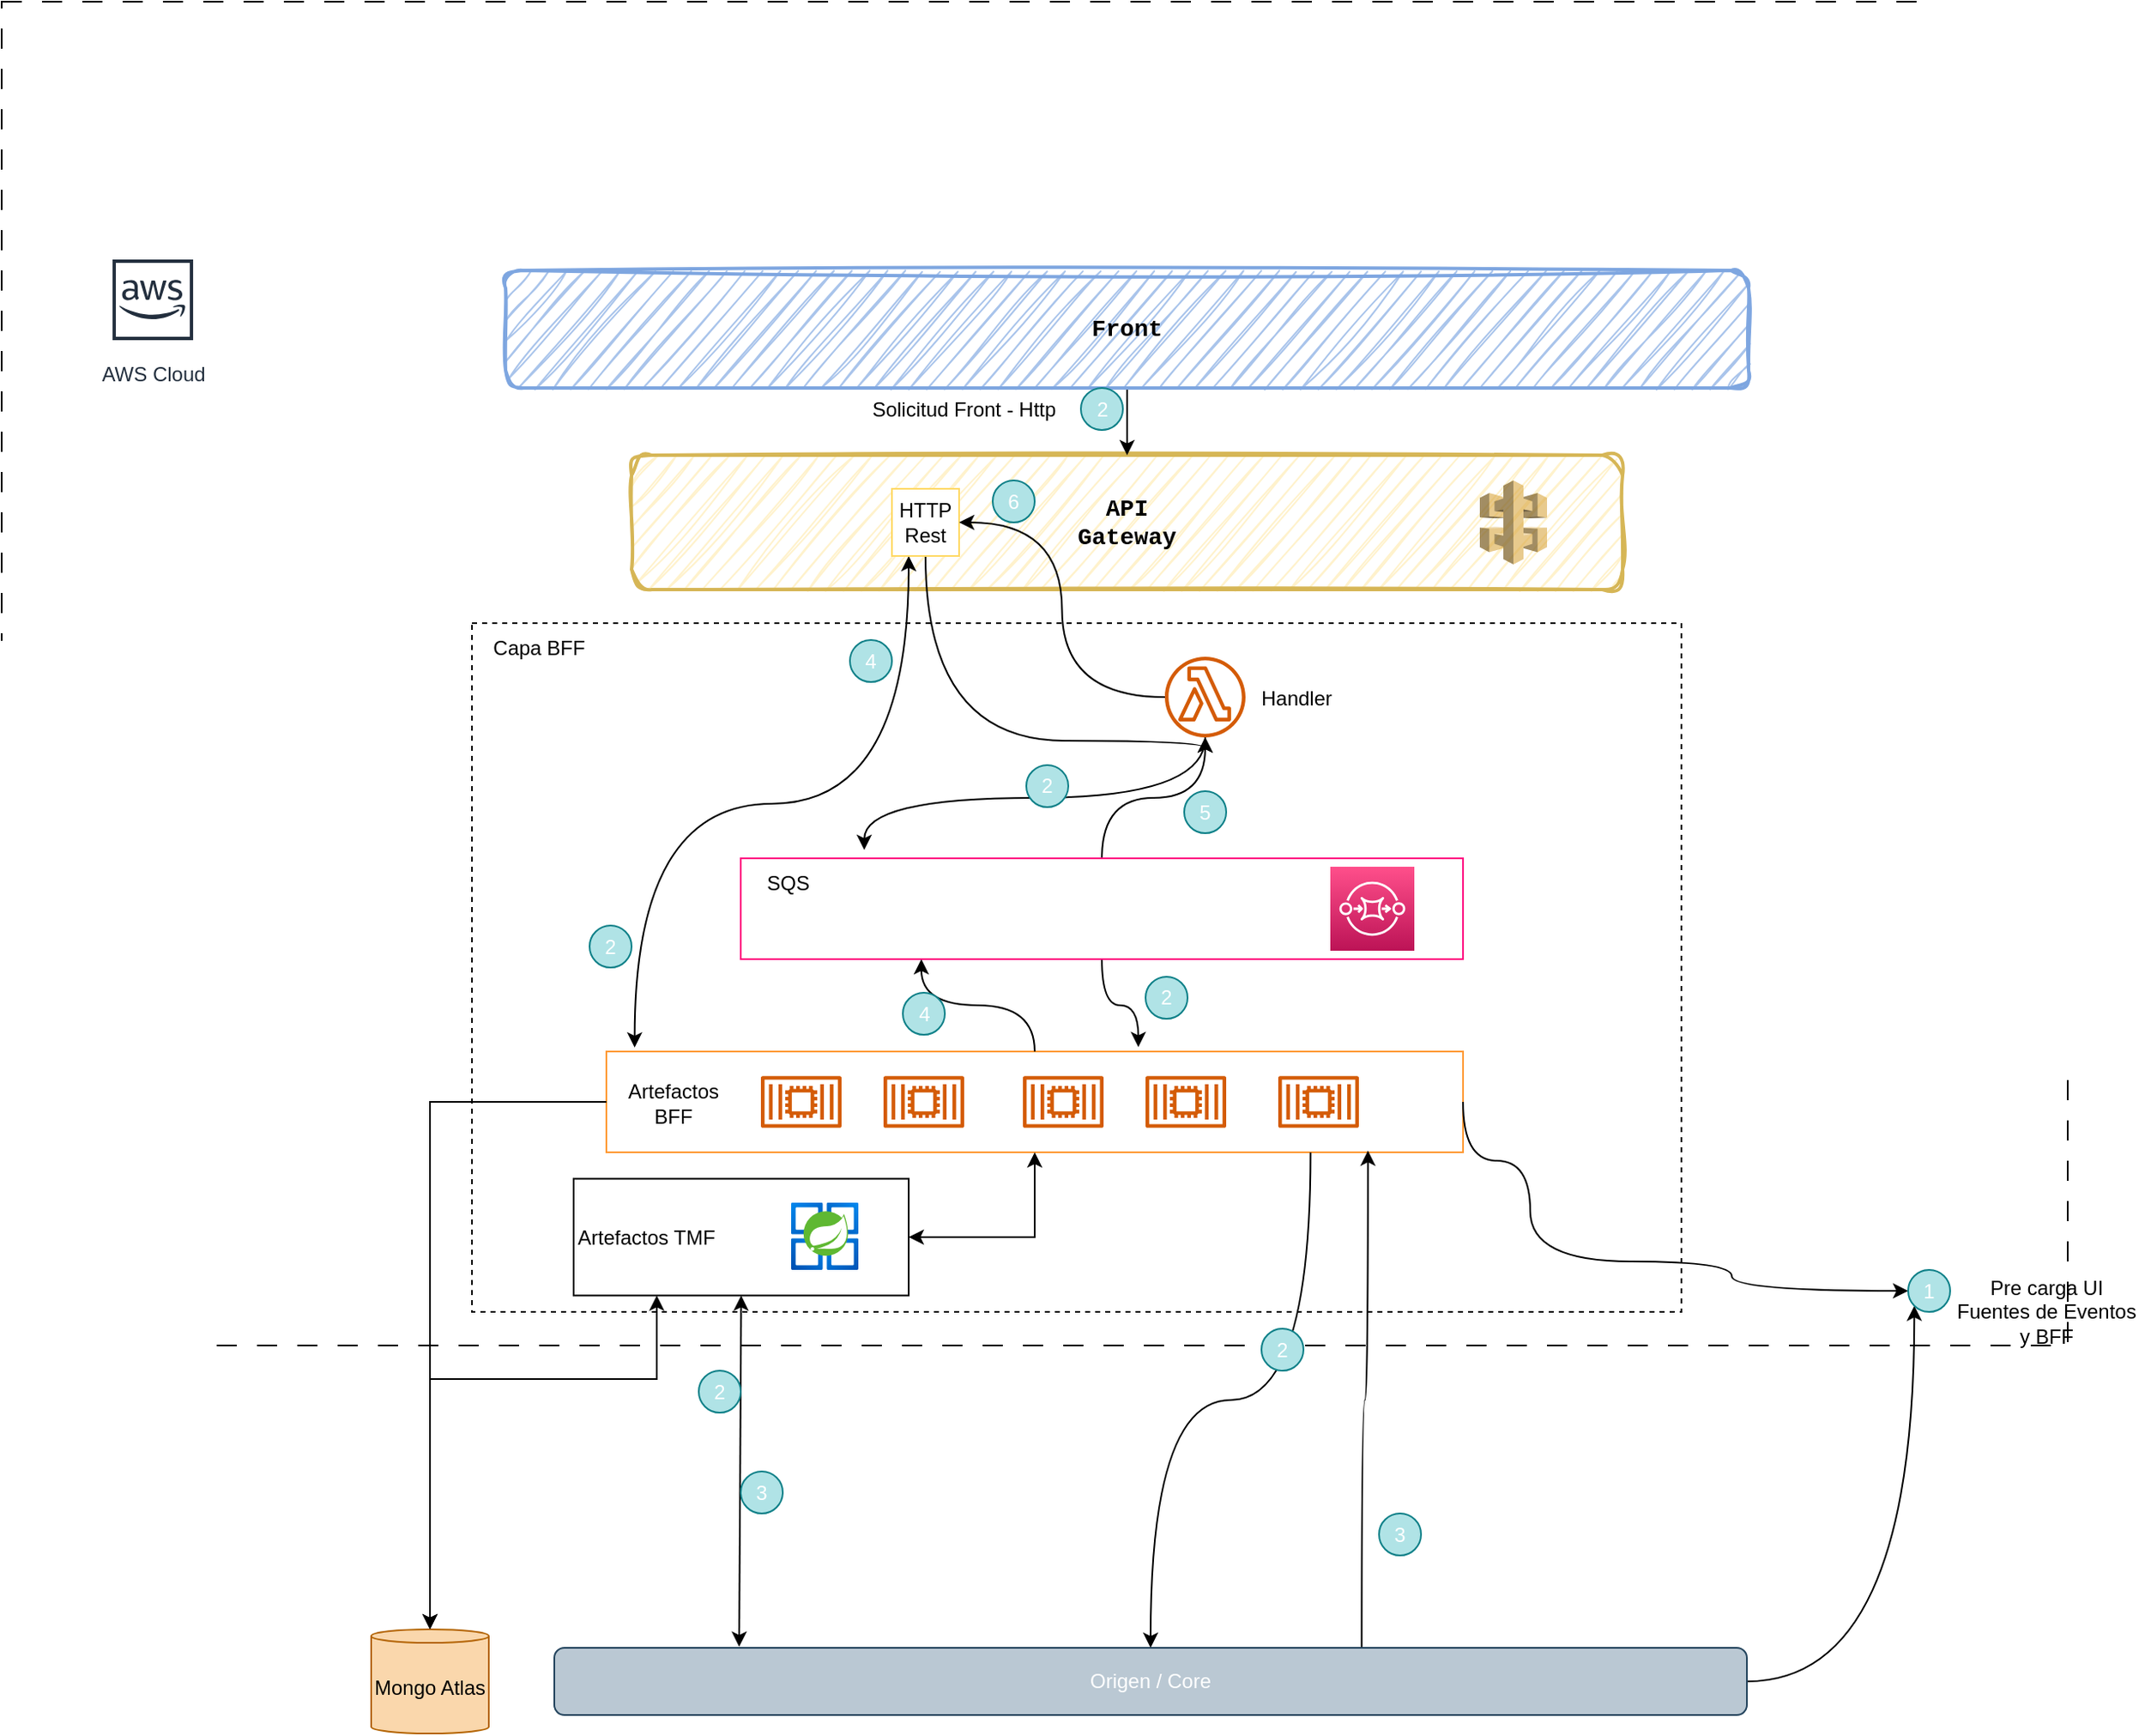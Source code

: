 <mxfile version="22.0.8" type="github" pages="4">
  <diagram name="eventsLayer" id="j28CgCLm0zlX5Y3vUb_f">
    <mxGraphModel dx="2218" dy="1936" grid="1" gridSize="10" guides="1" tooltips="1" connect="1" arrows="1" fold="1" page="1" pageScale="1" pageWidth="827" pageHeight="1169" math="0" shadow="0">
      <root>
        <mxCell id="0" />
        <mxCell id="1" parent="0" />
        <mxCell id="30X6FnK1sthkGadfS2QK-56" value="" style="rounded=0;whiteSpace=wrap;html=1;dashed=1;dashPattern=12 12;fillColor=none;" parent="1" vertex="1">
          <mxGeometry x="-290" y="-130" width="1230" height="800" as="geometry" />
        </mxCell>
        <mxCell id="30X6FnK1sthkGadfS2QK-7" value="" style="rounded=0;whiteSpace=wrap;html=1;shadow=0;dashed=1;fillStyle=hatch;align=left;" parent="1" vertex="1">
          <mxGeometry x="-10" y="240" width="720" height="410" as="geometry" />
        </mxCell>
        <mxCell id="30X6FnK1sthkGadfS2QK-20" value="" style="rounded=0;whiteSpace=wrap;html=1;strokeColor=#FF9933;" parent="1" vertex="1">
          <mxGeometry x="70" y="495" width="510" height="60" as="geometry" />
        </mxCell>
        <mxCell id="30X6FnK1sthkGadfS2QK-40" style="edgeStyle=orthogonalEdgeStyle;rounded=0;orthogonalLoop=1;jettySize=auto;html=1;entryX=0.25;entryY=1;entryDx=0;entryDy=0;curved=1;exitX=0.5;exitY=0;exitDx=0;exitDy=0;" parent="1" source="30X6FnK1sthkGadfS2QK-20" target="30X6FnK1sthkGadfS2QK-15" edge="1">
          <mxGeometry relative="1" as="geometry">
            <mxPoint x="525" y="495" as="sourcePoint" />
          </mxGeometry>
        </mxCell>
        <mxCell id="30X6FnK1sthkGadfS2QK-36" style="edgeStyle=orthogonalEdgeStyle;rounded=0;orthogonalLoop=1;jettySize=auto;html=1;exitX=0.5;exitY=0;exitDx=0;exitDy=0;curved=1;" parent="1" source="30X6FnK1sthkGadfS2QK-15" target="30X6FnK1sthkGadfS2QK-10" edge="1">
          <mxGeometry relative="1" as="geometry">
            <mxPoint x="380" y="350" as="targetPoint" />
          </mxGeometry>
        </mxCell>
        <mxCell id="30X6FnK1sthkGadfS2QK-39" style="edgeStyle=orthogonalEdgeStyle;rounded=0;orthogonalLoop=1;jettySize=auto;html=1;entryX=0.621;entryY=-0.044;entryDx=0;entryDy=0;curved=1;entryPerimeter=0;" parent="1" source="30X6FnK1sthkGadfS2QK-15" target="30X6FnK1sthkGadfS2QK-20" edge="1">
          <mxGeometry relative="1" as="geometry">
            <mxPoint x="525" y="495" as="targetPoint" />
          </mxGeometry>
        </mxCell>
        <mxCell id="30X6FnK1sthkGadfS2QK-15" value="" style="rounded=0;whiteSpace=wrap;html=1;strokeColor=#FF0080;" parent="1" vertex="1">
          <mxGeometry x="150" y="380" width="430" height="60" as="geometry" />
        </mxCell>
        <mxCell id="30X6FnK1sthkGadfS2QK-1" value="&lt;font style=&quot;font-size: 14px;&quot; face=&quot;Courier New&quot;&gt;&lt;b&gt;API&lt;br&gt;Gateway&lt;/b&gt;&lt;/font&gt;" style="rounded=1;whiteSpace=wrap;html=1;fillColor=#fff2cc;strokeColor=#d6b656;strokeWidth=2;sketch=1;curveFitting=1;jiggle=2;" parent="1" vertex="1">
          <mxGeometry x="85" y="140" width="590" height="80" as="geometry" />
        </mxCell>
        <mxCell id="30X6FnK1sthkGadfS2QK-2" value="" style="outlineConnect=0;dashed=0;verticalLabelPosition=bottom;verticalAlign=top;align=center;html=1;shape=mxgraph.aws3.api_gateway;fillColor=#D9A741;gradientColor=none;opacity=60;" parent="1" vertex="1">
          <mxGeometry x="590" y="155" width="40" height="50" as="geometry" />
        </mxCell>
        <mxCell id="30X6FnK1sthkGadfS2QK-5" style="edgeStyle=orthogonalEdgeStyle;rounded=0;orthogonalLoop=1;jettySize=auto;html=1;entryX=0.5;entryY=0;entryDx=0;entryDy=0;" parent="1" source="30X6FnK1sthkGadfS2QK-3" target="30X6FnK1sthkGadfS2QK-1" edge="1">
          <mxGeometry relative="1" as="geometry" />
        </mxCell>
        <mxCell id="30X6FnK1sthkGadfS2QK-3" value="&lt;font face=&quot;Courier New&quot;&gt;&lt;span style=&quot;font-size: 14px;&quot;&gt;&lt;b&gt;Front&lt;/b&gt;&lt;/span&gt;&lt;/font&gt;" style="rounded=1;whiteSpace=wrap;html=1;fillColor=#A9C4EB;strokeColor=#7EA6E0;strokeWidth=2;sketch=1;curveFitting=1;jiggle=2;" parent="1" vertex="1">
          <mxGeometry x="10" y="30" width="740" height="70" as="geometry" />
        </mxCell>
        <mxCell id="30X6FnK1sthkGadfS2QK-11" style="edgeStyle=orthogonalEdgeStyle;rounded=0;orthogonalLoop=1;jettySize=auto;html=1;curved=1;" parent="1" source="30X6FnK1sthkGadfS2QK-6" target="30X6FnK1sthkGadfS2QK-10" edge="1">
          <mxGeometry relative="1" as="geometry">
            <Array as="points">
              <mxPoint x="260" y="310" />
            </Array>
          </mxGeometry>
        </mxCell>
        <mxCell id="30X6FnK1sthkGadfS2QK-23" style="edgeStyle=orthogonalEdgeStyle;rounded=0;orthogonalLoop=1;jettySize=auto;html=1;exitX=0.25;exitY=1;exitDx=0;exitDy=0;curved=1;entryX=0.033;entryY=-0.04;entryDx=0;entryDy=0;entryPerimeter=0;startArrow=classic;startFill=1;" parent="1" source="30X6FnK1sthkGadfS2QK-6" target="30X6FnK1sthkGadfS2QK-20" edge="1">
          <mxGeometry relative="1" as="geometry" />
        </mxCell>
        <mxCell id="30X6FnK1sthkGadfS2QK-6" value="HTTP Rest" style="rounded=0;whiteSpace=wrap;html=1;strokeColor=#FFD966;" parent="1" vertex="1">
          <mxGeometry x="240" y="160" width="40" height="40" as="geometry" />
        </mxCell>
        <mxCell id="30X6FnK1sthkGadfS2QK-9" value="Capa BFF" style="text;html=1;strokeColor=none;fillColor=none;align=center;verticalAlign=middle;whiteSpace=wrap;rounded=0;" parent="1" vertex="1">
          <mxGeometry y="240" width="60" height="30" as="geometry" />
        </mxCell>
        <mxCell id="30X6FnK1sthkGadfS2QK-37" style="edgeStyle=orthogonalEdgeStyle;rounded=0;orthogonalLoop=1;jettySize=auto;html=1;entryX=1;entryY=0.5;entryDx=0;entryDy=0;curved=1;" parent="1" source="30X6FnK1sthkGadfS2QK-10" target="30X6FnK1sthkGadfS2QK-6" edge="1">
          <mxGeometry relative="1" as="geometry" />
        </mxCell>
        <mxCell id="30X6FnK1sthkGadfS2QK-65" style="edgeStyle=orthogonalEdgeStyle;rounded=0;orthogonalLoop=1;jettySize=auto;html=1;entryX=0.171;entryY=-0.084;entryDx=0;entryDy=0;entryPerimeter=0;curved=1;" parent="1" source="30X6FnK1sthkGadfS2QK-10" target="30X6FnK1sthkGadfS2QK-15" edge="1">
          <mxGeometry relative="1" as="geometry" />
        </mxCell>
        <mxCell id="30X6FnK1sthkGadfS2QK-10" value="" style="sketch=0;outlineConnect=0;fontColor=#232F3E;gradientColor=none;fillColor=#D45B07;strokeColor=none;dashed=0;verticalLabelPosition=bottom;verticalAlign=top;align=center;html=1;fontSize=12;fontStyle=0;aspect=fixed;pointerEvents=1;shape=mxgraph.aws4.lambda_function;" parent="1" vertex="1">
          <mxGeometry x="402.5" y="260" width="48" height="48" as="geometry" />
        </mxCell>
        <mxCell id="30X6FnK1sthkGadfS2QK-14" value="" style="sketch=0;points=[[0,0,0],[0.25,0,0],[0.5,0,0],[0.75,0,0],[1,0,0],[0,1,0],[0.25,1,0],[0.5,1,0],[0.75,1,0],[1,1,0],[0,0.25,0],[0,0.5,0],[0,0.75,0],[1,0.25,0],[1,0.5,0],[1,0.75,0]];outlineConnect=0;fontColor=#232F3E;gradientColor=#FF4F8B;gradientDirection=north;fillColor=#BC1356;strokeColor=#ffffff;dashed=0;verticalLabelPosition=bottom;verticalAlign=top;align=center;html=1;fontSize=12;fontStyle=0;aspect=fixed;shape=mxgraph.aws4.resourceIcon;resIcon=mxgraph.aws4.sqs;" parent="1" vertex="1">
          <mxGeometry x="501" y="385" width="50" height="50" as="geometry" />
        </mxCell>
        <mxCell id="30X6FnK1sthkGadfS2QK-63" style="edgeStyle=orthogonalEdgeStyle;rounded=0;orthogonalLoop=1;jettySize=auto;html=1;entryX=0;entryY=0.5;entryDx=0;entryDy=0;curved=1;exitX=1;exitY=0.5;exitDx=0;exitDy=0;" parent="1" source="30X6FnK1sthkGadfS2QK-20" target="30X6FnK1sthkGadfS2QK-43" edge="1">
          <mxGeometry relative="1" as="geometry">
            <Array as="points">
              <mxPoint x="580" y="560" />
              <mxPoint x="620" y="560" />
              <mxPoint x="620" y="620" />
              <mxPoint x="740" y="620" />
              <mxPoint x="740" y="638" />
            </Array>
          </mxGeometry>
        </mxCell>
        <mxCell id="30X6FnK1sthkGadfS2QK-16" value="" style="sketch=0;outlineConnect=0;fontColor=#232F3E;gradientColor=none;fillColor=#D45B07;strokeColor=none;dashed=0;verticalLabelPosition=bottom;verticalAlign=top;align=center;html=1;fontSize=12;fontStyle=0;aspect=fixed;pointerEvents=1;shape=mxgraph.aws4.container_2;" parent="1" vertex="1">
          <mxGeometry x="391" y="509.5" width="48" height="31" as="geometry" />
        </mxCell>
        <mxCell id="30X6FnK1sthkGadfS2QK-68" style="edgeStyle=orthogonalEdgeStyle;rounded=0;orthogonalLoop=1;jettySize=auto;html=1;entryX=0.5;entryY=0;entryDx=0;entryDy=0;curved=1;exitX=0.822;exitY=1.002;exitDx=0;exitDy=0;exitPerimeter=0;" parent="1" source="30X6FnK1sthkGadfS2QK-20" target="30X6FnK1sthkGadfS2QK-24" edge="1">
          <mxGeometry relative="1" as="geometry">
            <mxPoint x="525" y="585" as="sourcePoint" />
          </mxGeometry>
        </mxCell>
        <mxCell id="30X6FnK1sthkGadfS2QK-19" value="SQS&amp;nbsp;" style="text;html=1;strokeColor=none;fillColor=none;align=center;verticalAlign=middle;whiteSpace=wrap;rounded=0;" parent="1" vertex="1">
          <mxGeometry x="150" y="380" width="60" height="30" as="geometry" />
        </mxCell>
        <mxCell id="30X6FnK1sthkGadfS2QK-21" value="" style="sketch=0;outlineConnect=0;fontColor=#232F3E;gradientColor=none;fillColor=#D45B07;strokeColor=none;dashed=0;verticalLabelPosition=bottom;verticalAlign=top;align=center;html=1;fontSize=12;fontStyle=0;aspect=fixed;pointerEvents=1;shape=mxgraph.aws4.container_2;" parent="1" vertex="1">
          <mxGeometry x="162" y="509.5" width="48" height="31" as="geometry" />
        </mxCell>
        <mxCell id="30X6FnK1sthkGadfS2QK-70" style="rounded=0;orthogonalLoop=1;jettySize=auto;html=1;exitX=0.5;exitY=1;exitDx=0;exitDy=0;startArrow=classic;startFill=1;entryX=0.155;entryY=-0.016;entryDx=0;entryDy=0;entryPerimeter=0;" parent="1" source="30X6FnK1sthkGadfS2QK-27" target="30X6FnK1sthkGadfS2QK-24" edge="1">
          <mxGeometry relative="1" as="geometry">
            <mxPoint x="155" y="848" as="targetPoint" />
          </mxGeometry>
        </mxCell>
        <mxCell id="30X6FnK1sthkGadfS2QK-22" value="Artefactos BFF" style="text;html=1;strokeColor=none;fillColor=none;align=center;verticalAlign=middle;whiteSpace=wrap;rounded=0;" parent="1" vertex="1">
          <mxGeometry x="80" y="510.5" width="60" height="30" as="geometry" />
        </mxCell>
        <mxCell id="30X6FnK1sthkGadfS2QK-25" style="edgeStyle=orthogonalEdgeStyle;rounded=0;orthogonalLoop=1;jettySize=auto;html=1;curved=1;entryX=0.889;entryY=0.983;entryDx=0;entryDy=0;entryPerimeter=0;exitX=0.677;exitY=0;exitDx=0;exitDy=0;exitPerimeter=0;" parent="1" source="30X6FnK1sthkGadfS2QK-24" target="30X6FnK1sthkGadfS2QK-20" edge="1">
          <mxGeometry relative="1" as="geometry">
            <mxPoint x="565.059" y="555" as="targetPoint" />
            <mxPoint x="524" y="850" as="sourcePoint" />
          </mxGeometry>
        </mxCell>
        <mxCell id="30X6FnK1sthkGadfS2QK-52" style="edgeStyle=orthogonalEdgeStyle;rounded=0;orthogonalLoop=1;jettySize=auto;html=1;entryX=0;entryY=1;entryDx=0;entryDy=0;curved=1;" parent="1" source="30X6FnK1sthkGadfS2QK-24" target="30X6FnK1sthkGadfS2QK-43" edge="1">
          <mxGeometry relative="1" as="geometry" />
        </mxCell>
        <mxCell id="30X6FnK1sthkGadfS2QK-24" value="&lt;font color=&quot;#ffffff&quot;&gt;Origen / Core&lt;/font&gt;" style="rounded=1;whiteSpace=wrap;html=1;fillColor=#bac8d3;strokeColor=#23445d;" parent="1" vertex="1">
          <mxGeometry x="39" y="850" width="710" height="40" as="geometry" />
        </mxCell>
        <mxCell id="8pZqOeu749Rebtgc4Ffc-4" style="edgeStyle=orthogonalEdgeStyle;rounded=0;orthogonalLoop=1;jettySize=auto;html=1;entryX=0.5;entryY=0;entryDx=0;entryDy=0;entryPerimeter=0;startArrow=classic;startFill=1;" parent="1" source="30X6FnK1sthkGadfS2QK-27" target="30X6FnK1sthkGadfS2QK-28" edge="1">
          <mxGeometry relative="1" as="geometry">
            <Array as="points">
              <mxPoint x="100" y="690" />
              <mxPoint x="-35" y="690" />
            </Array>
          </mxGeometry>
        </mxCell>
        <mxCell id="30X6FnK1sthkGadfS2QK-27" value="Artefactos TMF" style="rounded=0;whiteSpace=wrap;html=1;align=left;" parent="1" vertex="1">
          <mxGeometry x="50.5" y="570.75" width="199.5" height="69.5" as="geometry" />
        </mxCell>
        <mxCell id="30X6FnK1sthkGadfS2QK-28" value="Mongo Atlas" style="shape=cylinder3;whiteSpace=wrap;html=1;boundedLbl=1;backgroundOutline=1;size=4.0;fillColor=#fad7ac;strokeColor=#b46504;" parent="1" vertex="1">
          <mxGeometry x="-70" y="839" width="70" height="62" as="geometry" />
        </mxCell>
        <mxCell id="M8SR6TEkeNcFm_IKQ7-r-2" style="edgeStyle=orthogonalEdgeStyle;rounded=0;orthogonalLoop=1;jettySize=auto;html=1;entryX=0.5;entryY=1;entryDx=0;entryDy=0;exitX=1;exitY=0.5;exitDx=0;exitDy=0;startArrow=classic;startFill=1;" parent="1" source="30X6FnK1sthkGadfS2QK-27" target="30X6FnK1sthkGadfS2QK-20" edge="1">
          <mxGeometry relative="1" as="geometry" />
        </mxCell>
        <mxCell id="30X6FnK1sthkGadfS2QK-41" value="" style="image;aspect=fixed;html=1;points=[];align=center;fontSize=12;image=img/lib/azure2/compute/Azure_Spring_Cloud.svg;" parent="1" vertex="1">
          <mxGeometry x="180" y="585" width="40" height="40" as="geometry" />
        </mxCell>
        <mxCell id="30X6FnK1sthkGadfS2QK-43" value="1" style="ellipse;whiteSpace=wrap;html=1;aspect=fixed;fillColor=#b0e3e6;strokeColor=#0e8088;fontColor=#FFFFFF;" parent="1" vertex="1">
          <mxGeometry x="845" y="625" width="25" height="25" as="geometry" />
        </mxCell>
        <mxCell id="30X6FnK1sthkGadfS2QK-45" value="2" style="ellipse;whiteSpace=wrap;html=1;aspect=fixed;fillColor=#b0e3e6;strokeColor=#0e8088;fontColor=#FFFFFF;" parent="1" vertex="1">
          <mxGeometry x="352.5" y="100" width="25" height="25" as="geometry" />
        </mxCell>
        <mxCell id="30X6FnK1sthkGadfS2QK-46" value="2" style="ellipse;whiteSpace=wrap;html=1;aspect=fixed;fillColor=#b0e3e6;strokeColor=#0e8088;fontColor=#FFFFFF;" parent="1" vertex="1">
          <mxGeometry x="320" y="324.5" width="25" height="25" as="geometry" />
        </mxCell>
        <mxCell id="30X6FnK1sthkGadfS2QK-47" value="3" style="ellipse;whiteSpace=wrap;html=1;aspect=fixed;fillColor=#b0e3e6;strokeColor=#0e8088;fontColor=#FFFFFF;" parent="1" vertex="1">
          <mxGeometry x="530" y="770" width="25" height="25" as="geometry" />
        </mxCell>
        <mxCell id="30X6FnK1sthkGadfS2QK-48" value="4" style="ellipse;whiteSpace=wrap;html=1;aspect=fixed;fillColor=#b0e3e6;strokeColor=#0e8088;fontColor=#FFFFFF;" parent="1" vertex="1">
          <mxGeometry x="246.5" y="460" width="25" height="25" as="geometry" />
        </mxCell>
        <mxCell id="30X6FnK1sthkGadfS2QK-49" value="5" style="ellipse;whiteSpace=wrap;html=1;aspect=fixed;fillColor=#b0e3e6;strokeColor=#0e8088;fontColor=#FFFFFF;" parent="1" vertex="1">
          <mxGeometry x="414" y="340" width="25" height="25" as="geometry" />
        </mxCell>
        <mxCell id="30X6FnK1sthkGadfS2QK-50" value="6" style="ellipse;whiteSpace=wrap;html=1;aspect=fixed;fillColor=#b0e3e6;strokeColor=#0e8088;fontColor=#FFFFFF;" parent="1" vertex="1">
          <mxGeometry x="300" y="155" width="25" height="25" as="geometry" />
        </mxCell>
        <mxCell id="30X6FnK1sthkGadfS2QK-58" value="AWS Cloud" style="sketch=0;outlineConnect=0;fontColor=#232F3E;gradientColor=none;strokeColor=#232F3E;fillColor=#ffffff;dashed=0;verticalLabelPosition=bottom;verticalAlign=top;align=center;html=1;fontSize=12;fontStyle=0;aspect=fixed;shape=mxgraph.aws4.resourceIcon;resIcon=mxgraph.aws4.aws_cloud;" parent="1" vertex="1">
          <mxGeometry x="-230" y="17.5" width="60" height="60" as="geometry" />
        </mxCell>
        <mxCell id="30X6FnK1sthkGadfS2QK-61" value="Pre carga UI Fuentes de Eventos y BFF" style="text;html=1;strokeColor=none;fillColor=none;align=center;verticalAlign=middle;whiteSpace=wrap;rounded=0;" parent="1" vertex="1">
          <mxGeometry x="870" y="615" width="115" height="70" as="geometry" />
        </mxCell>
        <mxCell id="30X6FnK1sthkGadfS2QK-64" value="Solicitud Front - Http" style="text;html=1;strokeColor=none;fillColor=none;align=center;verticalAlign=middle;whiteSpace=wrap;rounded=0;" parent="1" vertex="1">
          <mxGeometry x="212.5" y="105" width="140" height="15" as="geometry" />
        </mxCell>
        <mxCell id="30X6FnK1sthkGadfS2QK-66" value="2" style="ellipse;whiteSpace=wrap;html=1;aspect=fixed;fillColor=#b0e3e6;strokeColor=#0e8088;fontColor=#FFFFFF;" parent="1" vertex="1">
          <mxGeometry x="391" y="450.5" width="25" height="25" as="geometry" />
        </mxCell>
        <mxCell id="30X6FnK1sthkGadfS2QK-69" value="2" style="ellipse;whiteSpace=wrap;html=1;aspect=fixed;fillColor=#b0e3e6;strokeColor=#0e8088;fontColor=#FFFFFF;" parent="1" vertex="1">
          <mxGeometry x="460" y="660" width="25" height="25" as="geometry" />
        </mxCell>
        <mxCell id="M8SR6TEkeNcFm_IKQ7-r-3" value="" style="sketch=0;outlineConnect=0;fontColor=#232F3E;gradientColor=none;fillColor=#D45B07;strokeColor=none;dashed=0;verticalLabelPosition=bottom;verticalAlign=top;align=center;html=1;fontSize=12;fontStyle=0;aspect=fixed;pointerEvents=1;shape=mxgraph.aws4.container_2;" parent="1" vertex="1">
          <mxGeometry x="235" y="509.5" width="48" height="31" as="geometry" />
        </mxCell>
        <mxCell id="M8SR6TEkeNcFm_IKQ7-r-4" value="" style="sketch=0;outlineConnect=0;fontColor=#232F3E;gradientColor=none;fillColor=#D45B07;strokeColor=none;dashed=0;verticalLabelPosition=bottom;verticalAlign=top;align=center;html=1;fontSize=12;fontStyle=0;aspect=fixed;pointerEvents=1;shape=mxgraph.aws4.container_2;" parent="1" vertex="1">
          <mxGeometry x="318" y="509.5" width="48" height="31" as="geometry" />
        </mxCell>
        <mxCell id="M8SR6TEkeNcFm_IKQ7-r-5" value="" style="sketch=0;outlineConnect=0;fontColor=#232F3E;gradientColor=none;fillColor=#D45B07;strokeColor=none;dashed=0;verticalLabelPosition=bottom;verticalAlign=top;align=center;html=1;fontSize=12;fontStyle=0;aspect=fixed;pointerEvents=1;shape=mxgraph.aws4.container_2;" parent="1" vertex="1">
          <mxGeometry x="470" y="509.5" width="48" height="31" as="geometry" />
        </mxCell>
        <mxCell id="8pZqOeu749Rebtgc4Ffc-8" value="Handler" style="text;html=1;strokeColor=none;fillColor=none;align=center;verticalAlign=middle;whiteSpace=wrap;rounded=0;" parent="1" vertex="1">
          <mxGeometry x="450.5" y="270" width="60" height="30" as="geometry" />
        </mxCell>
        <mxCell id="8pZqOeu749Rebtgc4Ffc-11" value="2" style="ellipse;whiteSpace=wrap;html=1;aspect=fixed;fillColor=#b0e3e6;strokeColor=#0e8088;fontColor=#FFFFFF;" parent="1" vertex="1">
          <mxGeometry x="125" y="685" width="25" height="25" as="geometry" />
        </mxCell>
        <mxCell id="8pZqOeu749Rebtgc4Ffc-12" value="3" style="ellipse;whiteSpace=wrap;html=1;aspect=fixed;fillColor=#b0e3e6;strokeColor=#0e8088;fontColor=#FFFFFF;" parent="1" vertex="1">
          <mxGeometry x="150" y="745" width="25" height="25" as="geometry" />
        </mxCell>
        <mxCell id="8pZqOeu749Rebtgc4Ffc-14" value="4" style="ellipse;whiteSpace=wrap;html=1;aspect=fixed;fillColor=#b0e3e6;strokeColor=#0e8088;fontColor=#FFFFFF;" parent="1" vertex="1">
          <mxGeometry x="215" y="250" width="25" height="25" as="geometry" />
        </mxCell>
        <mxCell id="8pZqOeu749Rebtgc4Ffc-15" value="2" style="ellipse;whiteSpace=wrap;html=1;aspect=fixed;fillColor=#b0e3e6;strokeColor=#0e8088;fontColor=#FFFFFF;" parent="1" vertex="1">
          <mxGeometry x="60" y="420" width="25" height="25" as="geometry" />
        </mxCell>
        <mxCell id="05T5lWk3MCrVy-bWi7L6-2" style="edgeStyle=orthogonalEdgeStyle;rounded=0;orthogonalLoop=1;jettySize=auto;html=1;entryX=0.5;entryY=0;entryDx=0;entryDy=0;entryPerimeter=0;" parent="1" source="30X6FnK1sthkGadfS2QK-20" target="30X6FnK1sthkGadfS2QK-28" edge="1">
          <mxGeometry relative="1" as="geometry" />
        </mxCell>
      </root>
    </mxGraphModel>
  </diagram>
  <diagram name="ComponentesBackend" id="smXDaiYlLUY4Xyd_ZO_0">
    <mxGraphModel dx="2152" dy="1899" grid="1" gridSize="10" guides="1" tooltips="1" connect="1" arrows="1" fold="1" page="1" pageScale="1" pageWidth="827" pageHeight="1169" math="0" shadow="0">
      <root>
        <mxCell id="y_Esx-M0ntzTAvGd5Sgt-0" />
        <mxCell id="y_Esx-M0ntzTAvGd5Sgt-1" parent="y_Esx-M0ntzTAvGd5Sgt-0" />
        <mxCell id="y_Esx-M0ntzTAvGd5Sgt-2" value="" style="rounded=0;whiteSpace=wrap;html=1;dashed=1;dashPattern=12 12;fillColor=none;" parent="y_Esx-M0ntzTAvGd5Sgt-1" vertex="1">
          <mxGeometry x="-80" y="-80" width="850" height="750" as="geometry" />
        </mxCell>
        <mxCell id="y_Esx-M0ntzTAvGd5Sgt-3" value="" style="rounded=0;whiteSpace=wrap;html=1;shadow=0;dashed=1;fillStyle=hatch;align=left;" parent="y_Esx-M0ntzTAvGd5Sgt-1" vertex="1">
          <mxGeometry x="-10" y="240" width="720" height="410" as="geometry" />
        </mxCell>
        <mxCell id="y_Esx-M0ntzTAvGd5Sgt-4" value="" style="rounded=0;whiteSpace=wrap;html=1;strokeColor=#FF9933;" parent="y_Esx-M0ntzTAvGd5Sgt-1" vertex="1">
          <mxGeometry x="70" y="495" width="510" height="60" as="geometry" />
        </mxCell>
        <mxCell id="y_Esx-M0ntzTAvGd5Sgt-6" style="edgeStyle=orthogonalEdgeStyle;rounded=0;orthogonalLoop=1;jettySize=auto;html=1;exitX=0.5;exitY=0;exitDx=0;exitDy=0;curved=1;" parent="y_Esx-M0ntzTAvGd5Sgt-1" source="y_Esx-M0ntzTAvGd5Sgt-8" target="y_Esx-M0ntzTAvGd5Sgt-19" edge="1">
          <mxGeometry relative="1" as="geometry">
            <mxPoint x="380" y="350" as="targetPoint" />
          </mxGeometry>
        </mxCell>
        <mxCell id="y_Esx-M0ntzTAvGd5Sgt-7" style="rounded=0;orthogonalLoop=1;jettySize=auto;html=1;entryX=0.521;entryY=0.61;entryDx=0;entryDy=0;entryPerimeter=0;startArrow=classic;startFill=1;" parent="y_Esx-M0ntzTAvGd5Sgt-1" source="y_Esx-M0ntzTAvGd5Sgt-8" target="y_Esx-M0ntzTAvGd5Sgt-3" edge="1">
          <mxGeometry relative="1" as="geometry">
            <mxPoint x="525" y="495" as="targetPoint" />
          </mxGeometry>
        </mxCell>
        <mxCell id="y_Esx-M0ntzTAvGd5Sgt-8" value="" style="rounded=0;whiteSpace=wrap;html=1;strokeColor=#FF0080;" parent="y_Esx-M0ntzTAvGd5Sgt-1" vertex="1">
          <mxGeometry x="150" y="380" width="430" height="60" as="geometry" />
        </mxCell>
        <mxCell id="y_Esx-M0ntzTAvGd5Sgt-9" value="&lt;font style=&quot;font-size: 14px;&quot; face=&quot;Courier New&quot;&gt;&lt;b&gt;API&lt;br&gt;Gateway&lt;/b&gt;&lt;/font&gt;" style="rounded=1;whiteSpace=wrap;html=1;fillColor=#fff2cc;strokeColor=#d6b656;strokeWidth=2;sketch=1;curveFitting=1;jiggle=2;" parent="y_Esx-M0ntzTAvGd5Sgt-1" vertex="1">
          <mxGeometry x="85" y="140" width="590" height="80" as="geometry" />
        </mxCell>
        <mxCell id="y_Esx-M0ntzTAvGd5Sgt-10" value="" style="outlineConnect=0;dashed=0;verticalLabelPosition=bottom;verticalAlign=top;align=center;html=1;shape=mxgraph.aws3.api_gateway;fillColor=#D9A741;gradientColor=none;opacity=60;" parent="y_Esx-M0ntzTAvGd5Sgt-1" vertex="1">
          <mxGeometry x="590" y="155" width="40" height="50" as="geometry" />
        </mxCell>
        <mxCell id="y_Esx-M0ntzTAvGd5Sgt-11" style="edgeStyle=orthogonalEdgeStyle;rounded=0;orthogonalLoop=1;jettySize=auto;html=1;entryX=0.5;entryY=0;entryDx=0;entryDy=0;" parent="y_Esx-M0ntzTAvGd5Sgt-1" source="y_Esx-M0ntzTAvGd5Sgt-12" target="y_Esx-M0ntzTAvGd5Sgt-9" edge="1">
          <mxGeometry relative="1" as="geometry" />
        </mxCell>
        <mxCell id="y_Esx-M0ntzTAvGd5Sgt-12" value="&lt;font face=&quot;Courier New&quot;&gt;&lt;span style=&quot;font-size: 14px;&quot;&gt;&lt;b&gt;Front&lt;/b&gt;&lt;/span&gt;&lt;/font&gt;" style="rounded=1;whiteSpace=wrap;html=1;fillColor=#A9C4EB;strokeColor=#7EA6E0;strokeWidth=2;sketch=1;curveFitting=1;jiggle=2;" parent="y_Esx-M0ntzTAvGd5Sgt-1" vertex="1">
          <mxGeometry x="10" y="30" width="740" height="70" as="geometry" />
        </mxCell>
        <mxCell id="y_Esx-M0ntzTAvGd5Sgt-14" style="edgeStyle=orthogonalEdgeStyle;rounded=0;orthogonalLoop=1;jettySize=auto;html=1;exitX=0.25;exitY=1;exitDx=0;exitDy=0;curved=1;entryX=0.033;entryY=-0.04;entryDx=0;entryDy=0;entryPerimeter=0;startArrow=classic;startFill=1;" parent="y_Esx-M0ntzTAvGd5Sgt-1" source="y_Esx-M0ntzTAvGd5Sgt-15" target="y_Esx-M0ntzTAvGd5Sgt-4" edge="1">
          <mxGeometry relative="1" as="geometry" />
        </mxCell>
        <mxCell id="y_Esx-M0ntzTAvGd5Sgt-15" value="HTTP Rest" style="rounded=0;whiteSpace=wrap;html=1;strokeColor=#FFD966;" parent="y_Esx-M0ntzTAvGd5Sgt-1" vertex="1">
          <mxGeometry x="240" y="160" width="40" height="40" as="geometry" />
        </mxCell>
        <mxCell id="y_Esx-M0ntzTAvGd5Sgt-16" value="Capa BFF" style="text;html=1;strokeColor=none;fillColor=none;align=center;verticalAlign=middle;whiteSpace=wrap;rounded=0;" parent="y_Esx-M0ntzTAvGd5Sgt-1" vertex="1">
          <mxGeometry y="240" width="60" height="30" as="geometry" />
        </mxCell>
        <mxCell id="y_Esx-M0ntzTAvGd5Sgt-17" style="edgeStyle=orthogonalEdgeStyle;rounded=0;orthogonalLoop=1;jettySize=auto;html=1;entryX=1;entryY=0.5;entryDx=0;entryDy=0;curved=1;" parent="y_Esx-M0ntzTAvGd5Sgt-1" source="y_Esx-M0ntzTAvGd5Sgt-19" target="y_Esx-M0ntzTAvGd5Sgt-15" edge="1">
          <mxGeometry relative="1" as="geometry" />
        </mxCell>
        <mxCell id="y_Esx-M0ntzTAvGd5Sgt-19" value="" style="sketch=0;outlineConnect=0;fontColor=#232F3E;gradientColor=none;fillColor=#D45B07;strokeColor=none;dashed=0;verticalLabelPosition=bottom;verticalAlign=top;align=center;html=1;fontSize=12;fontStyle=0;aspect=fixed;pointerEvents=1;shape=mxgraph.aws4.lambda_function;" parent="y_Esx-M0ntzTAvGd5Sgt-1" vertex="1">
          <mxGeometry x="402.5" y="260" width="48" height="48" as="geometry" />
        </mxCell>
        <mxCell id="y_Esx-M0ntzTAvGd5Sgt-20" value="" style="sketch=0;points=[[0,0,0],[0.25,0,0],[0.5,0,0],[0.75,0,0],[1,0,0],[0,1,0],[0.25,1,0],[0.5,1,0],[0.75,1,0],[1,1,0],[0,0.25,0],[0,0.5,0],[0,0.75,0],[1,0.25,0],[1,0.5,0],[1,0.75,0]];outlineConnect=0;fontColor=#232F3E;gradientColor=#FF4F8B;gradientDirection=north;fillColor=#BC1356;strokeColor=#ffffff;dashed=0;verticalLabelPosition=bottom;verticalAlign=top;align=center;html=1;fontSize=12;fontStyle=0;aspect=fixed;shape=mxgraph.aws4.resourceIcon;resIcon=mxgraph.aws4.sqs;" parent="y_Esx-M0ntzTAvGd5Sgt-1" vertex="1">
          <mxGeometry x="501" y="385" width="50" height="50" as="geometry" />
        </mxCell>
        <mxCell id="y_Esx-M0ntzTAvGd5Sgt-22" value="" style="sketch=0;outlineConnect=0;fontColor=#232F3E;gradientColor=none;fillColor=#D45B07;strokeColor=none;dashed=0;verticalLabelPosition=bottom;verticalAlign=top;align=center;html=1;fontSize=12;fontStyle=0;aspect=fixed;pointerEvents=1;shape=mxgraph.aws4.container_2;" parent="y_Esx-M0ntzTAvGd5Sgt-1" vertex="1">
          <mxGeometry x="391" y="509.5" width="48" height="31" as="geometry" />
        </mxCell>
        <mxCell id="y_Esx-M0ntzTAvGd5Sgt-24" value="SQS&amp;nbsp;" style="text;html=1;strokeColor=none;fillColor=none;align=center;verticalAlign=middle;whiteSpace=wrap;rounded=0;" parent="y_Esx-M0ntzTAvGd5Sgt-1" vertex="1">
          <mxGeometry x="150" y="380" width="60" height="30" as="geometry" />
        </mxCell>
        <mxCell id="y_Esx-M0ntzTAvGd5Sgt-25" value="" style="sketch=0;outlineConnect=0;fontColor=#232F3E;gradientColor=none;fillColor=#D45B07;strokeColor=none;dashed=0;verticalLabelPosition=bottom;verticalAlign=top;align=center;html=1;fontSize=12;fontStyle=0;aspect=fixed;pointerEvents=1;shape=mxgraph.aws4.container_2;" parent="y_Esx-M0ntzTAvGd5Sgt-1" vertex="1">
          <mxGeometry x="162" y="509.5" width="48" height="31" as="geometry" />
        </mxCell>
        <mxCell id="y_Esx-M0ntzTAvGd5Sgt-26" style="rounded=0;orthogonalLoop=1;jettySize=auto;html=1;exitX=0.5;exitY=1;exitDx=0;exitDy=0;startArrow=classic;startFill=1;entryX=0.155;entryY=-0.016;entryDx=0;entryDy=0;entryPerimeter=0;" parent="y_Esx-M0ntzTAvGd5Sgt-1" source="y_Esx-M0ntzTAvGd5Sgt-32" target="y_Esx-M0ntzTAvGd5Sgt-30" edge="1">
          <mxGeometry relative="1" as="geometry">
            <mxPoint x="155" y="848" as="targetPoint" />
          </mxGeometry>
        </mxCell>
        <mxCell id="y_Esx-M0ntzTAvGd5Sgt-27" value="Artefactos BFF" style="text;html=1;strokeColor=none;fillColor=none;align=center;verticalAlign=middle;whiteSpace=wrap;rounded=0;" parent="y_Esx-M0ntzTAvGd5Sgt-1" vertex="1">
          <mxGeometry x="80" y="510.5" width="60" height="30" as="geometry" />
        </mxCell>
        <mxCell id="y_Esx-M0ntzTAvGd5Sgt-28" style="rounded=0;orthogonalLoop=1;jettySize=auto;html=1;exitX=0.677;exitY=0;exitDx=0;exitDy=0;exitPerimeter=0;startArrow=classic;startFill=1;" parent="y_Esx-M0ntzTAvGd5Sgt-1" source="y_Esx-M0ntzTAvGd5Sgt-30" edge="1">
          <mxGeometry relative="1" as="geometry">
            <mxPoint x="520" y="560" as="targetPoint" />
            <mxPoint x="524" y="850" as="sourcePoint" />
          </mxGeometry>
        </mxCell>
        <mxCell id="y_Esx-M0ntzTAvGd5Sgt-30" value="&lt;font color=&quot;#ffffff&quot;&gt;Origen / Core&lt;/font&gt;" style="rounded=1;whiteSpace=wrap;html=1;fillColor=#bac8d3;strokeColor=#23445d;" parent="y_Esx-M0ntzTAvGd5Sgt-1" vertex="1">
          <mxGeometry x="39" y="690" width="710" height="40" as="geometry" />
        </mxCell>
        <mxCell id="y_Esx-M0ntzTAvGd5Sgt-31" style="edgeStyle=orthogonalEdgeStyle;rounded=0;orthogonalLoop=1;jettySize=auto;html=1;entryX=0.5;entryY=0;entryDx=0;entryDy=0;entryPerimeter=0;startArrow=classic;startFill=1;" parent="y_Esx-M0ntzTAvGd5Sgt-1" source="y_Esx-M0ntzTAvGd5Sgt-32" target="y_Esx-M0ntzTAvGd5Sgt-33" edge="1">
          <mxGeometry relative="1" as="geometry">
            <Array as="points">
              <mxPoint x="100" y="680" />
              <mxPoint x="-35" y="680" />
            </Array>
          </mxGeometry>
        </mxCell>
        <mxCell id="y_Esx-M0ntzTAvGd5Sgt-32" value="Artefactos TMF" style="rounded=0;whiteSpace=wrap;html=1;align=left;" parent="y_Esx-M0ntzTAvGd5Sgt-1" vertex="1">
          <mxGeometry x="50.5" y="570.75" width="199.5" height="69.5" as="geometry" />
        </mxCell>
        <mxCell id="y_Esx-M0ntzTAvGd5Sgt-33" value="Mongo Atlas" style="shape=cylinder3;whiteSpace=wrap;html=1;boundedLbl=1;backgroundOutline=1;size=4.0;fillColor=#fad7ac;strokeColor=#b46504;" parent="y_Esx-M0ntzTAvGd5Sgt-1" vertex="1">
          <mxGeometry x="-70" y="679" width="70" height="62" as="geometry" />
        </mxCell>
        <mxCell id="y_Esx-M0ntzTAvGd5Sgt-34" style="edgeStyle=orthogonalEdgeStyle;rounded=0;orthogonalLoop=1;jettySize=auto;html=1;entryX=0.5;entryY=1;entryDx=0;entryDy=0;exitX=1;exitY=0.5;exitDx=0;exitDy=0;startArrow=classic;startFill=1;" parent="y_Esx-M0ntzTAvGd5Sgt-1" source="y_Esx-M0ntzTAvGd5Sgt-32" target="y_Esx-M0ntzTAvGd5Sgt-4" edge="1">
          <mxGeometry relative="1" as="geometry" />
        </mxCell>
        <mxCell id="y_Esx-M0ntzTAvGd5Sgt-35" value="" style="image;aspect=fixed;html=1;points=[];align=center;fontSize=12;image=img/lib/azure2/compute/Azure_Spring_Cloud.svg;" parent="y_Esx-M0ntzTAvGd5Sgt-1" vertex="1">
          <mxGeometry x="180" y="585" width="40" height="40" as="geometry" />
        </mxCell>
        <mxCell id="y_Esx-M0ntzTAvGd5Sgt-43" value="AWS Cloud" style="sketch=0;outlineConnect=0;fontColor=#232F3E;gradientColor=none;strokeColor=#232F3E;fillColor=#ffffff;dashed=0;verticalLabelPosition=bottom;verticalAlign=top;align=center;html=1;fontSize=12;fontStyle=0;aspect=fixed;shape=mxgraph.aws4.resourceIcon;resIcon=mxgraph.aws4.aws_cloud;" parent="y_Esx-M0ntzTAvGd5Sgt-1" vertex="1">
          <mxGeometry x="-65" y="-70" width="60" height="60" as="geometry" />
        </mxCell>
        <mxCell id="y_Esx-M0ntzTAvGd5Sgt-48" value="" style="sketch=0;outlineConnect=0;fontColor=#232F3E;gradientColor=none;fillColor=#D45B07;strokeColor=none;dashed=0;verticalLabelPosition=bottom;verticalAlign=top;align=center;html=1;fontSize=12;fontStyle=0;aspect=fixed;pointerEvents=1;shape=mxgraph.aws4.container_2;" parent="y_Esx-M0ntzTAvGd5Sgt-1" vertex="1">
          <mxGeometry x="235" y="509.5" width="48" height="31" as="geometry" />
        </mxCell>
        <mxCell id="y_Esx-M0ntzTAvGd5Sgt-49" value="" style="sketch=0;outlineConnect=0;fontColor=#232F3E;gradientColor=none;fillColor=#D45B07;strokeColor=none;dashed=0;verticalLabelPosition=bottom;verticalAlign=top;align=center;html=1;fontSize=12;fontStyle=0;aspect=fixed;pointerEvents=1;shape=mxgraph.aws4.container_2;" parent="y_Esx-M0ntzTAvGd5Sgt-1" vertex="1">
          <mxGeometry x="318" y="509.5" width="48" height="31" as="geometry" />
        </mxCell>
        <mxCell id="y_Esx-M0ntzTAvGd5Sgt-50" value="" style="sketch=0;outlineConnect=0;fontColor=#232F3E;gradientColor=none;fillColor=#D45B07;strokeColor=none;dashed=0;verticalLabelPosition=bottom;verticalAlign=top;align=center;html=1;fontSize=12;fontStyle=0;aspect=fixed;pointerEvents=1;shape=mxgraph.aws4.container_2;" parent="y_Esx-M0ntzTAvGd5Sgt-1" vertex="1">
          <mxGeometry x="470" y="509.5" width="48" height="31" as="geometry" />
        </mxCell>
        <mxCell id="y_Esx-M0ntzTAvGd5Sgt-51" value="Handler" style="text;html=1;strokeColor=none;fillColor=none;align=center;verticalAlign=middle;whiteSpace=wrap;rounded=0;" parent="y_Esx-M0ntzTAvGd5Sgt-1" vertex="1">
          <mxGeometry x="450.5" y="270" width="60" height="30" as="geometry" />
        </mxCell>
        <mxCell id="y_Esx-M0ntzTAvGd5Sgt-56" style="edgeStyle=orthogonalEdgeStyle;rounded=0;orthogonalLoop=1;jettySize=auto;html=1;entryX=0.5;entryY=0;entryDx=0;entryDy=0;entryPerimeter=0;" parent="y_Esx-M0ntzTAvGd5Sgt-1" source="y_Esx-M0ntzTAvGd5Sgt-4" target="y_Esx-M0ntzTAvGd5Sgt-33" edge="1">
          <mxGeometry relative="1" as="geometry" />
        </mxCell>
        <mxCell id="iaOAl16sPiN_WyZpHAf_-3" style="edgeStyle=orthogonalEdgeStyle;rounded=0;orthogonalLoop=1;jettySize=auto;html=1;entryX=1;entryY=0.5;entryDx=0;entryDy=0;startArrow=classic;startFill=1;endArrow=none;endFill=0;" edge="1" parent="y_Esx-M0ntzTAvGd5Sgt-1" source="lCMsi8VqDVmO-5yQvzW3-0" target="y_Esx-M0ntzTAvGd5Sgt-4">
          <mxGeometry relative="1" as="geometry" />
        </mxCell>
        <mxCell id="TEwaJCgf_dQEpWlfOEpL-0" style="edgeStyle=orthogonalEdgeStyle;rounded=0;orthogonalLoop=1;jettySize=auto;html=1;entryX=1;entryY=0.5;entryDx=0;entryDy=0;" edge="1" parent="y_Esx-M0ntzTAvGd5Sgt-1" source="lCMsi8VqDVmO-5yQvzW3-0" target="y_Esx-M0ntzTAvGd5Sgt-32">
          <mxGeometry relative="1" as="geometry" />
        </mxCell>
        <mxCell id="lCMsi8VqDVmO-5yQvzW3-0" value="Magento" style="rounded=0;whiteSpace=wrap;html=1;strokeColor=#00994D;fontStyle=1;verticalAlign=top;" vertex="1" parent="y_Esx-M0ntzTAvGd5Sgt-1">
          <mxGeometry x="580" y="570.25" width="122.2" height="69.5" as="geometry" />
        </mxCell>
        <mxCell id="lCMsi8VqDVmO-5yQvzW3-1" value="API" style="rounded=0;whiteSpace=wrap;html=1;strokeColor=none;fontStyle=1;fillColor=#d5e8d4;fontColor=#FFFFFF;" vertex="1" parent="y_Esx-M0ntzTAvGd5Sgt-1">
          <mxGeometry x="652.69" y="600.25" width="42.81" height="30.5" as="geometry" />
        </mxCell>
      </root>
    </mxGraphModel>
  </diagram>
  <diagram name="ArquitecturaWOMCX" id="UTTCaDMR3EFoClm8Hxe0">
    <mxGraphModel dx="2373" dy="2021" grid="1" gridSize="10" guides="1" tooltips="1" connect="1" arrows="1" fold="1" page="1" pageScale="1" pageWidth="827" pageHeight="1169" math="0" shadow="0">
      <root>
        <mxCell id="gP3E-fUSciDgWxIcMZPL-0" />
        <mxCell id="gP3E-fUSciDgWxIcMZPL-1" parent="gP3E-fUSciDgWxIcMZPL-0" />
        <mxCell id="gP3E-fUSciDgWxIcMZPL-2" value="" style="rounded=0;whiteSpace=wrap;html=1;dashed=1;dashPattern=12 12;fillColor=none;" parent="gP3E-fUSciDgWxIcMZPL-1" vertex="1">
          <mxGeometry x="-70" y="-280" width="820" height="970" as="geometry" />
        </mxCell>
        <mxCell id="GLZk5icmZvMas4_5PCDz-34" value="" style="rounded=0;whiteSpace=wrap;html=1;fillColor=none;dashed=1;" parent="gP3E-fUSciDgWxIcMZPL-1" vertex="1">
          <mxGeometry x="10" y="-270" width="720" height="370" as="geometry" />
        </mxCell>
        <mxCell id="gP3E-fUSciDgWxIcMZPL-3" value="" style="rounded=0;whiteSpace=wrap;html=1;shadow=0;dashed=1;fillStyle=hatch;align=left;strokeColor=default;" parent="gP3E-fUSciDgWxIcMZPL-1" vertex="1">
          <mxGeometry x="45" y="250" width="665" height="410" as="geometry" />
        </mxCell>
        <mxCell id="7Ur2Kgi9TfgA1ZCJegBe-2" value="Rest" style="edgeStyle=orthogonalEdgeStyle;rounded=0;orthogonalLoop=1;jettySize=auto;html=1;entryX=0;entryY=0.5;entryDx=0;entryDy=0;" parent="gP3E-fUSciDgWxIcMZPL-1" source="gP3E-fUSciDgWxIcMZPL-4" target="7Ur2Kgi9TfgA1ZCJegBe-0" edge="1">
          <mxGeometry relative="1" as="geometry" />
        </mxCell>
        <mxCell id="gP3E-fUSciDgWxIcMZPL-4" value="" style="rounded=0;whiteSpace=wrap;html=1;strokeColor=#FF9933;" parent="gP3E-fUSciDgWxIcMZPL-1" vertex="1">
          <mxGeometry x="70" y="495" width="380" height="60" as="geometry" />
        </mxCell>
        <mxCell id="gP3E-fUSciDgWxIcMZPL-5" style="rounded=0;orthogonalLoop=1;jettySize=auto;html=1;entryX=0.25;entryY=1;entryDx=0;entryDy=0;exitX=0.5;exitY=0;exitDx=0;exitDy=0;edgeStyle=orthogonalEdgeStyle;startArrow=classic;startFill=1;" parent="gP3E-fUSciDgWxIcMZPL-1" source="gP3E-fUSciDgWxIcMZPL-4" target="gP3E-fUSciDgWxIcMZPL-8" edge="1">
          <mxGeometry relative="1" as="geometry">
            <mxPoint x="525" y="495" as="sourcePoint" />
          </mxGeometry>
        </mxCell>
        <mxCell id="gP3E-fUSciDgWxIcMZPL-8" value="SQS" style="rounded=0;whiteSpace=wrap;html=1;strokeColor=#FF0080;fontStyle=1" parent="gP3E-fUSciDgWxIcMZPL-1" vertex="1">
          <mxGeometry x="400" y="380" width="295.5" height="60" as="geometry" />
        </mxCell>
        <mxCell id="gP3E-fUSciDgWxIcMZPL-9" value="&lt;font style=&quot;font-size: 14px;&quot; face=&quot;Courier New&quot;&gt;&lt;b&gt;API&lt;br&gt;Gateway&lt;/b&gt;&lt;/font&gt;" style="rounded=1;whiteSpace=wrap;html=1;fillColor=default;strokeColor=#d6b656;strokeWidth=2;" parent="gP3E-fUSciDgWxIcMZPL-1" vertex="1">
          <mxGeometry y="140" width="730" height="70" as="geometry" />
        </mxCell>
        <mxCell id="gP3E-fUSciDgWxIcMZPL-10" value="" style="outlineConnect=0;dashed=0;verticalLabelPosition=bottom;verticalAlign=top;align=center;html=1;shape=mxgraph.aws3.api_gateway;fillColor=#D9A741;gradientColor=none;opacity=60;" parent="gP3E-fUSciDgWxIcMZPL-1" vertex="1">
          <mxGeometry x="613" y="150" width="40" height="50" as="geometry" />
        </mxCell>
        <mxCell id="gP3E-fUSciDgWxIcMZPL-13" style="edgeStyle=orthogonalEdgeStyle;rounded=0;orthogonalLoop=1;jettySize=auto;html=1;strokeColor=default;exitX=0.5;exitY=1;exitDx=0;exitDy=0;" parent="gP3E-fUSciDgWxIcMZPL-1" source="gP3E-fUSciDgWxIcMZPL-15" target="gP3E-fUSciDgWxIcMZPL-19" edge="1">
          <mxGeometry relative="1" as="geometry" />
        </mxCell>
        <mxCell id="gP3E-fUSciDgWxIcMZPL-14" style="edgeStyle=orthogonalEdgeStyle;rounded=0;orthogonalLoop=1;jettySize=auto;html=1;exitX=0.25;exitY=1;exitDx=0;exitDy=0;curved=1;entryX=0.033;entryY=-0.04;entryDx=0;entryDy=0;entryPerimeter=0;startArrow=classic;startFill=1;" parent="gP3E-fUSciDgWxIcMZPL-1" source="gP3E-fUSciDgWxIcMZPL-15" target="gP3E-fUSciDgWxIcMZPL-4" edge="1">
          <mxGeometry relative="1" as="geometry" />
        </mxCell>
        <mxCell id="gP3E-fUSciDgWxIcMZPL-15" value="HTTP Rest" style="rounded=0;whiteSpace=wrap;html=1;strokeColor=#FFD966;" parent="gP3E-fUSciDgWxIcMZPL-1" vertex="1">
          <mxGeometry x="262.5" y="155" width="40" height="40" as="geometry" />
        </mxCell>
        <mxCell id="gP3E-fUSciDgWxIcMZPL-16" value="Capa BFF" style="text;html=1;strokeColor=none;fillColor=none;align=center;verticalAlign=middle;whiteSpace=wrap;rounded=0;" parent="gP3E-fUSciDgWxIcMZPL-1" vertex="1">
          <mxGeometry y="240" width="60" height="30" as="geometry" />
        </mxCell>
        <mxCell id="gP3E-fUSciDgWxIcMZPL-17" style="rounded=0;orthogonalLoop=1;jettySize=auto;html=1;entryX=0.5;entryY=1;entryDx=0;entryDy=0;strokeColor=default;edgeStyle=orthogonalEdgeStyle;" parent="gP3E-fUSciDgWxIcMZPL-1" source="gP3E-fUSciDgWxIcMZPL-19" target="gP3E-fUSciDgWxIcMZPL-15" edge="1">
          <mxGeometry relative="1" as="geometry" />
        </mxCell>
        <mxCell id="gP3E-fUSciDgWxIcMZPL-18" style="edgeStyle=orthogonalEdgeStyle;rounded=0;orthogonalLoop=1;jettySize=auto;html=1;entryX=0.171;entryY=-0.084;entryDx=0;entryDy=0;entryPerimeter=0;startArrow=classic;startFill=1;" parent="gP3E-fUSciDgWxIcMZPL-1" source="gP3E-fUSciDgWxIcMZPL-19" target="gP3E-fUSciDgWxIcMZPL-8" edge="1">
          <mxGeometry relative="1" as="geometry" />
        </mxCell>
        <mxCell id="gP3E-fUSciDgWxIcMZPL-19" value="" style="sketch=0;outlineConnect=0;fontColor=#232F3E;gradientColor=none;fillColor=#D45B07;strokeColor=none;dashed=0;verticalLabelPosition=bottom;verticalAlign=top;align=center;html=1;fontSize=12;fontStyle=0;aspect=fixed;pointerEvents=1;shape=mxgraph.aws4.lambda_function;" parent="gP3E-fUSciDgWxIcMZPL-1" vertex="1">
          <mxGeometry x="402.5" y="260" width="48" height="48" as="geometry" />
        </mxCell>
        <mxCell id="gP3E-fUSciDgWxIcMZPL-20" value="" style="sketch=0;points=[[0,0,0],[0.25,0,0],[0.5,0,0],[0.75,0,0],[1,0,0],[0,1,0],[0.25,1,0],[0.5,1,0],[0.75,1,0],[1,1,0],[0,0.25,0],[0,0.5,0],[0,0.75,0],[1,0.25,0],[1,0.5,0],[1,0.75,0]];outlineConnect=0;fontColor=#232F3E;gradientColor=#FF4F8B;gradientDirection=north;fillColor=#BC1356;strokeColor=#ffffff;dashed=0;verticalLabelPosition=bottom;verticalAlign=top;align=center;html=1;fontSize=12;fontStyle=0;aspect=fixed;shape=mxgraph.aws4.resourceIcon;resIcon=mxgraph.aws4.sqs;" parent="gP3E-fUSciDgWxIcMZPL-1" vertex="1">
          <mxGeometry x="630" y="385" width="50" height="50" as="geometry" />
        </mxCell>
        <mxCell id="gP3E-fUSciDgWxIcMZPL-22" value="" style="sketch=0;outlineConnect=0;fontColor=#232F3E;gradientColor=none;fillColor=#D45B07;strokeColor=none;dashed=0;verticalLabelPosition=bottom;verticalAlign=top;align=center;html=1;fontSize=12;fontStyle=0;aspect=fixed;pointerEvents=1;shape=mxgraph.aws4.container_2;" parent="gP3E-fUSciDgWxIcMZPL-1" vertex="1">
          <mxGeometry x="391" y="509.5" width="48" height="31" as="geometry" />
        </mxCell>
        <mxCell id="gP3E-fUSciDgWxIcMZPL-25" value="" style="sketch=0;outlineConnect=0;fontColor=#232F3E;gradientColor=none;fillColor=#D45B07;strokeColor=none;dashed=0;verticalLabelPosition=bottom;verticalAlign=top;align=center;html=1;fontSize=12;fontStyle=0;aspect=fixed;pointerEvents=1;shape=mxgraph.aws4.container_2;" parent="gP3E-fUSciDgWxIcMZPL-1" vertex="1">
          <mxGeometry x="162" y="509.5" width="48" height="31" as="geometry" />
        </mxCell>
        <mxCell id="gP3E-fUSciDgWxIcMZPL-27" value="Artefactos BFF" style="text;html=1;strokeColor=none;fillColor=none;align=center;verticalAlign=middle;whiteSpace=wrap;rounded=0;" parent="gP3E-fUSciDgWxIcMZPL-1" vertex="1">
          <mxGeometry x="80" y="510.5" width="60" height="30" as="geometry" />
        </mxCell>
        <mxCell id="qvTejsCV4pAeqclz8hCo-4" value="Http (Atlas API)" style="edgeStyle=orthogonalEdgeStyle;orthogonalLoop=1;jettySize=auto;html=1;" parent="gP3E-fUSciDgWxIcMZPL-1" source="gP3E-fUSciDgWxIcMZPL-32" target="gP3E-fUSciDgWxIcMZPL-33" edge="1">
          <mxGeometry relative="1" as="geometry" />
        </mxCell>
        <mxCell id="qvTejsCV4pAeqclz8hCo-9" value="Rest" style="edgeStyle=orthogonalEdgeStyle;orthogonalLoop=1;jettySize=auto;html=1;" parent="gP3E-fUSciDgWxIcMZPL-1" source="gP3E-fUSciDgWxIcMZPL-32" target="qvTejsCV4pAeqclz8hCo-3" edge="1">
          <mxGeometry relative="1" as="geometry" />
        </mxCell>
        <mxCell id="gP3E-fUSciDgWxIcMZPL-32" value="Artefactos TMF" style="rounded=0;whiteSpace=wrap;html=1;align=left;" parent="gP3E-fUSciDgWxIcMZPL-1" vertex="1">
          <mxGeometry x="50.5" y="570.75" width="199.5" height="69.5" as="geometry" />
        </mxCell>
        <mxCell id="gP3E-fUSciDgWxIcMZPL-33" value="Mongo Atlas" style="shape=cylinder3;whiteSpace=wrap;html=1;boundedLbl=1;backgroundOutline=1;size=4.0;fillColor=#fad7ac;strokeColor=#b46504;" parent="gP3E-fUSciDgWxIcMZPL-1" vertex="1">
          <mxGeometry x="-155" y="640.25" width="70" height="62" as="geometry" />
        </mxCell>
        <mxCell id="gP3E-fUSciDgWxIcMZPL-34" style="edgeStyle=orthogonalEdgeStyle;rounded=0;orthogonalLoop=1;jettySize=auto;html=1;entryX=0.648;entryY=0.986;entryDx=0;entryDy=0;exitX=1;exitY=0.5;exitDx=0;exitDy=0;startArrow=classic;startFill=1;entryPerimeter=0;" parent="gP3E-fUSciDgWxIcMZPL-1" source="gP3E-fUSciDgWxIcMZPL-32" target="gP3E-fUSciDgWxIcMZPL-4" edge="1">
          <mxGeometry relative="1" as="geometry">
            <mxPoint x="305" y="615.5" as="sourcePoint" />
            <mxPoint x="315" y="565" as="targetPoint" />
          </mxGeometry>
        </mxCell>
        <mxCell id="gP3E-fUSciDgWxIcMZPL-35" value="" style="image;aspect=fixed;html=1;points=[];align=center;fontSize=12;image=img/lib/azure2/compute/Azure_Spring_Cloud.svg;" parent="gP3E-fUSciDgWxIcMZPL-1" vertex="1">
          <mxGeometry x="180" y="585" width="40" height="40" as="geometry" />
        </mxCell>
        <mxCell id="gP3E-fUSciDgWxIcMZPL-43" value="AWS Cloud" style="sketch=0;outlineConnect=0;fontColor=#232F3E;gradientColor=none;strokeColor=#232F3E;fillColor=#ffffff;dashed=0;verticalLabelPosition=bottom;verticalAlign=top;align=center;html=1;fontSize=12;fontStyle=0;aspect=fixed;shape=mxgraph.aws4.resourceIcon;resIcon=mxgraph.aws4.aws_cloud;" parent="gP3E-fUSciDgWxIcMZPL-1" vertex="1">
          <mxGeometry x="-60" y="-270" width="60" height="60" as="geometry" />
        </mxCell>
        <mxCell id="gP3E-fUSciDgWxIcMZPL-45" value="Rest" style="text;html=1;strokeColor=none;fillColor=none;align=center;verticalAlign=middle;whiteSpace=wrap;rounded=0;" parent="gP3E-fUSciDgWxIcMZPL-1" vertex="1">
          <mxGeometry x="270" y="105" width="140" height="15" as="geometry" />
        </mxCell>
        <mxCell id="gP3E-fUSciDgWxIcMZPL-48" value="" style="sketch=0;outlineConnect=0;fontColor=#232F3E;gradientColor=none;fillColor=#D45B07;strokeColor=none;dashed=0;verticalLabelPosition=bottom;verticalAlign=top;align=center;html=1;fontSize=12;fontStyle=0;aspect=fixed;pointerEvents=1;shape=mxgraph.aws4.container_2;" parent="gP3E-fUSciDgWxIcMZPL-1" vertex="1">
          <mxGeometry x="235" y="509.5" width="48" height="31" as="geometry" />
        </mxCell>
        <mxCell id="gP3E-fUSciDgWxIcMZPL-49" value="" style="sketch=0;outlineConnect=0;fontColor=#232F3E;gradientColor=none;fillColor=#D45B07;strokeColor=none;dashed=0;verticalLabelPosition=bottom;verticalAlign=top;align=center;html=1;fontSize=12;fontStyle=0;aspect=fixed;pointerEvents=1;shape=mxgraph.aws4.container_2;" parent="gP3E-fUSciDgWxIcMZPL-1" vertex="1">
          <mxGeometry x="318" y="509.5" width="48" height="31" as="geometry" />
        </mxCell>
        <mxCell id="gP3E-fUSciDgWxIcMZPL-51" value="Handler" style="text;html=1;strokeColor=none;fillColor=none;align=center;verticalAlign=middle;whiteSpace=wrap;rounded=0;" parent="gP3E-fUSciDgWxIcMZPL-1" vertex="1">
          <mxGeometry x="450.5" y="270" width="60" height="30" as="geometry" />
        </mxCell>
        <mxCell id="gP3E-fUSciDgWxIcMZPL-56" value="Http (Atlas API)" style="edgeStyle=orthogonalEdgeStyle;rounded=0;orthogonalLoop=1;jettySize=auto;html=1;entryX=0.5;entryY=0;entryDx=0;entryDy=0;entryPerimeter=0;" parent="gP3E-fUSciDgWxIcMZPL-1" source="gP3E-fUSciDgWxIcMZPL-4" target="gP3E-fUSciDgWxIcMZPL-33" edge="1">
          <mxGeometry relative="1" as="geometry" />
        </mxCell>
        <mxCell id="GLZk5icmZvMas4_5PCDz-0" value="" style="rounded=0;whiteSpace=wrap;html=1;fillColor=none;" parent="gP3E-fUSciDgWxIcMZPL-1" vertex="1">
          <mxGeometry x="190" y="-201" width="510" height="280" as="geometry" />
        </mxCell>
        <mxCell id="GLZk5icmZvMas4_5PCDz-1" value="Utils" style="rounded=0;whiteSpace=wrap;html=1;fillColor=#e3c800;strokeColor=none;fontColor=#000000;" parent="gP3E-fUSciDgWxIcMZPL-1" vertex="1">
          <mxGeometry x="220" y="-151" width="80" height="40" as="geometry" />
        </mxCell>
        <mxCell id="GLZk5icmZvMas4_5PCDz-2" value="WOM UI Catalog" style="rounded=0;whiteSpace=wrap;html=1;fillColor=#e3c800;strokeColor=none;fontColor=#000000;" parent="gP3E-fUSciDgWxIcMZPL-1" vertex="1">
          <mxGeometry x="220" y="-91" width="80" height="40" as="geometry" />
        </mxCell>
        <mxCell id="GLZk5icmZvMas4_5PCDz-3" value="Global State Management" style="rounded=0;whiteSpace=wrap;html=1;fillColor=#e3c800;strokeColor=none;fontColor=#000000;" parent="gP3E-fUSciDgWxIcMZPL-1" vertex="1">
          <mxGeometry x="220" y="-31" width="80" height="40" as="geometry" />
        </mxCell>
        <mxCell id="GLZk5icmZvMas4_5PCDz-4" value="" style="rounded=0;whiteSpace=wrap;html=1;dashed=1;fillColor=none;" parent="gP3E-fUSciDgWxIcMZPL-1" vertex="1">
          <mxGeometry x="210" y="-161" width="100" height="180" as="geometry" />
        </mxCell>
        <mxCell id="GLZk5icmZvMas4_5PCDz-5" value="Shared Libs" style="text;html=1;strokeColor=none;fillColor=none;align=center;verticalAlign=middle;whiteSpace=wrap;rounded=0;" parent="gP3E-fUSciDgWxIcMZPL-1" vertex="1">
          <mxGeometry x="210" y="-191" width="100" height="30" as="geometry" />
        </mxCell>
        <mxCell id="GLZk5icmZvMas4_5PCDz-6" value="" style="rounded=0;whiteSpace=wrap;html=1;dashed=1;fillColor=none;" parent="gP3E-fUSciDgWxIcMZPL-1" vertex="1">
          <mxGeometry x="321" y="-161" width="359" height="180" as="geometry" />
        </mxCell>
        <mxCell id="GLZk5icmZvMas4_5PCDz-7" value="Microfront Apps" style="text;html=1;strokeColor=none;fillColor=none;align=center;verticalAlign=middle;whiteSpace=wrap;rounded=0;" parent="gP3E-fUSciDgWxIcMZPL-1" vertex="1">
          <mxGeometry x="321" y="-191" width="359" height="30" as="geometry" />
        </mxCell>
        <mxCell id="GLZk5icmZvMas4_5PCDz-8" value="MF Login" style="rounded=0;whiteSpace=wrap;html=1;fillColor=#007FFF;fontColor=#FFFFFF;strokeColor=none;" parent="gP3E-fUSciDgWxIcMZPL-1" vertex="1">
          <mxGeometry x="328" y="-151" width="70" height="20" as="geometry" />
        </mxCell>
        <mxCell id="GLZk5icmZvMas4_5PCDz-9" value="MF Business Logic" style="rounded=0;whiteSpace=wrap;html=1;fillColor=#007FFF;fontColor=#FFFFFF;strokeColor=none;verticalAlign=middle;rotation=-90;" parent="gP3E-fUSciDgWxIcMZPL-1" vertex="1">
          <mxGeometry x="280" y="-78" width="120" height="20" as="geometry" />
        </mxCell>
        <mxCell id="GLZk5icmZvMas4_5PCDz-10" value="Application Libs" style="rounded=0;whiteSpace=wrap;html=1;fillColor=#007FFF;fontColor=#FFFFFF;strokeColor=none;verticalAlign=middle;rotation=-90;" parent="gP3E-fUSciDgWxIcMZPL-1" vertex="1">
          <mxGeometry x="303" y="-78" width="120" height="20" as="geometry" />
        </mxCell>
        <mxCell id="GLZk5icmZvMas4_5PCDz-11" value="State Management" style="rounded=0;whiteSpace=wrap;html=1;fillColor=#007FFF;fontColor=#FFFFFF;strokeColor=none;verticalAlign=middle;rotation=-90;" parent="gP3E-fUSciDgWxIcMZPL-1" vertex="1">
          <mxGeometry x="326" y="-78" width="120" height="20" as="geometry" />
        </mxCell>
        <mxCell id="GLZk5icmZvMas4_5PCDz-12" value="Service Layer" style="rounded=0;whiteSpace=wrap;html=1;fillColor=#007FFF;fontColor=#FFFFFF;strokeColor=none;fontSize=11;" parent="gP3E-fUSciDgWxIcMZPL-1" vertex="1">
          <mxGeometry x="328" y="-5" width="70" height="20" as="geometry" />
        </mxCell>
        <mxCell id="GLZk5icmZvMas4_5PCDz-13" value="&lt;font style=&quot;font-size: 11px;&quot;&gt;MF Products&lt;/font&gt;" style="rounded=0;whiteSpace=wrap;html=1;fillColor=#007FFF;fontColor=#FFFFFF;strokeColor=none;" parent="gP3E-fUSciDgWxIcMZPL-1" vertex="1">
          <mxGeometry x="418" y="-151" width="70" height="20" as="geometry" />
        </mxCell>
        <mxCell id="GLZk5icmZvMas4_5PCDz-14" value="MF Business Logic" style="rounded=0;whiteSpace=wrap;html=1;fillColor=#007FFF;fontColor=#FFFFFF;strokeColor=none;verticalAlign=middle;rotation=-90;" parent="gP3E-fUSciDgWxIcMZPL-1" vertex="1">
          <mxGeometry x="370" y="-78" width="120" height="20" as="geometry" />
        </mxCell>
        <mxCell id="GLZk5icmZvMas4_5PCDz-15" value="Application Libs" style="rounded=0;whiteSpace=wrap;html=1;fillColor=#007FFF;fontColor=#FFFFFF;strokeColor=none;verticalAlign=middle;rotation=-90;" parent="gP3E-fUSciDgWxIcMZPL-1" vertex="1">
          <mxGeometry x="393" y="-78" width="120" height="20" as="geometry" />
        </mxCell>
        <mxCell id="GLZk5icmZvMas4_5PCDz-16" value="State Management" style="rounded=0;whiteSpace=wrap;html=1;fillColor=#007FFF;fontColor=#FFFFFF;strokeColor=none;verticalAlign=middle;rotation=-90;" parent="gP3E-fUSciDgWxIcMZPL-1" vertex="1">
          <mxGeometry x="416" y="-78" width="120" height="20" as="geometry" />
        </mxCell>
        <mxCell id="GLZk5icmZvMas4_5PCDz-17" value="Service Layer" style="rounded=0;whiteSpace=wrap;html=1;fillColor=#007FFF;fontColor=#FFFFFF;strokeColor=none;fontSize=11;" parent="gP3E-fUSciDgWxIcMZPL-1" vertex="1">
          <mxGeometry x="418" y="-5" width="70" height="20" as="geometry" />
        </mxCell>
        <mxCell id="GLZk5icmZvMas4_5PCDz-18" value="&lt;font style=&quot;font-size: 8px;&quot;&gt;MF Shopping Cart&lt;/font&gt;" style="rounded=0;whiteSpace=wrap;html=1;fillColor=#007FFF;fontColor=#FFFFFF;strokeColor=none;" parent="gP3E-fUSciDgWxIcMZPL-1" vertex="1">
          <mxGeometry x="508" y="-151" width="70" height="20" as="geometry" />
        </mxCell>
        <mxCell id="GLZk5icmZvMas4_5PCDz-19" value="MF Business Logic" style="rounded=0;whiteSpace=wrap;html=1;fillColor=#007FFF;fontColor=#FFFFFF;strokeColor=none;verticalAlign=middle;rotation=-90;" parent="gP3E-fUSciDgWxIcMZPL-1" vertex="1">
          <mxGeometry x="460" y="-78" width="120" height="20" as="geometry" />
        </mxCell>
        <mxCell id="GLZk5icmZvMas4_5PCDz-20" value="Application Libs" style="rounded=0;whiteSpace=wrap;html=1;fillColor=#007FFF;fontColor=#FFFFFF;strokeColor=none;verticalAlign=middle;rotation=-90;" parent="gP3E-fUSciDgWxIcMZPL-1" vertex="1">
          <mxGeometry x="483" y="-78" width="120" height="20" as="geometry" />
        </mxCell>
        <mxCell id="GLZk5icmZvMas4_5PCDz-21" value="State Management" style="rounded=0;whiteSpace=wrap;html=1;fillColor=#007FFF;fontColor=#FFFFFF;strokeColor=none;verticalAlign=middle;rotation=-90;" parent="gP3E-fUSciDgWxIcMZPL-1" vertex="1">
          <mxGeometry x="506" y="-78" width="120" height="20" as="geometry" />
        </mxCell>
        <mxCell id="GLZk5icmZvMas4_5PCDz-22" value="Service Layer" style="rounded=0;whiteSpace=wrap;html=1;fillColor=#007FFF;fontColor=#FFFFFF;strokeColor=none;fontSize=11;" parent="gP3E-fUSciDgWxIcMZPL-1" vertex="1">
          <mxGeometry x="508" y="-5" width="70" height="20" as="geometry" />
        </mxCell>
        <mxCell id="GLZk5icmZvMas4_5PCDz-23" value="MF &amp;lt;Other&amp;gt;" style="rounded=0;whiteSpace=wrap;html=1;fillColor=#007FFF;fontColor=#FFFFFF;strokeColor=none;" parent="gP3E-fUSciDgWxIcMZPL-1" vertex="1">
          <mxGeometry x="598" y="-151" width="70" height="20" as="geometry" />
        </mxCell>
        <mxCell id="GLZk5icmZvMas4_5PCDz-24" value="MF Business Logic" style="rounded=0;whiteSpace=wrap;html=1;fillColor=#007FFF;fontColor=#FFFFFF;strokeColor=none;verticalAlign=middle;rotation=-90;" parent="gP3E-fUSciDgWxIcMZPL-1" vertex="1">
          <mxGeometry x="550" y="-78" width="120" height="20" as="geometry" />
        </mxCell>
        <mxCell id="GLZk5icmZvMas4_5PCDz-25" value="Application Libs" style="rounded=0;whiteSpace=wrap;html=1;fillColor=#007FFF;fontColor=#FFFFFF;strokeColor=none;verticalAlign=middle;rotation=-90;" parent="gP3E-fUSciDgWxIcMZPL-1" vertex="1">
          <mxGeometry x="573" y="-78" width="120" height="20" as="geometry" />
        </mxCell>
        <mxCell id="GLZk5icmZvMas4_5PCDz-26" value="State Management" style="rounded=0;whiteSpace=wrap;html=1;fillColor=#007FFF;fontColor=#FFFFFF;strokeColor=none;verticalAlign=middle;rotation=-90;" parent="gP3E-fUSciDgWxIcMZPL-1" vertex="1">
          <mxGeometry x="596" y="-78" width="120" height="20" as="geometry" />
        </mxCell>
        <mxCell id="GLZk5icmZvMas4_5PCDz-27" value="Service Layer" style="rounded=0;whiteSpace=wrap;html=1;fillColor=#007FFF;fontColor=#FFFFFF;strokeColor=none;fontSize=11;" parent="gP3E-fUSciDgWxIcMZPL-1" vertex="1">
          <mxGeometry x="598" y="-5" width="70" height="20" as="geometry" />
        </mxCell>
        <mxCell id="GLZk5icmZvMas4_5PCDz-28" value="API" style="edgeStyle=orthogonalEdgeStyle;rounded=0;orthogonalLoop=1;jettySize=auto;html=1;entryX=1;entryY=0.5;entryDx=0;entryDy=0;exitX=0;exitY=0.5;exitDx=0;exitDy=0;" parent="gP3E-fUSciDgWxIcMZPL-1" source="gP3E-fUSciDgWxIcMZPL-9" target="GLZk5icmZvMas4_5PCDz-31" edge="1">
          <mxGeometry relative="1" as="geometry" />
        </mxCell>
        <mxCell id="GLZk5icmZvMas4_5PCDz-29" value="MF API Layer (axios)" style="rounded=0;whiteSpace=wrap;html=1;strokeColor=none;fillColor=#FF0080;fontColor=#FFFFFF;" parent="gP3E-fUSciDgWxIcMZPL-1" vertex="1">
          <mxGeometry x="210" y="29" width="470" height="20" as="geometry" />
        </mxCell>
        <mxCell id="GLZk5icmZvMas4_5PCDz-30" value="Module Federatio&lt;font&gt;n&lt;/font&gt;" style="rounded=0;whiteSpace=wrap;html=1;strokeColor=default;fillColor=#007FFF;verticalAlign=middle;fontColor=#FFFFFF;fontStyle=1" parent="gP3E-fUSciDgWxIcMZPL-1" vertex="1">
          <mxGeometry x="190" y="-221" width="510" height="20" as="geometry" />
        </mxCell>
        <mxCell id="GLZk5icmZvMas4_5PCDz-31" value="Contentful" style="rounded=0;whiteSpace=wrap;html=1;dashed=1;fillColor=none;" parent="gP3E-fUSciDgWxIcMZPL-1" vertex="1">
          <mxGeometry x="-160" y="136.5" width="80" height="77" as="geometry" />
        </mxCell>
        <mxCell id="GLZk5icmZvMas4_5PCDz-32" value="Google Analitycs" style="rounded=0;whiteSpace=wrap;html=1;dashed=1;fillColor=none;" parent="gP3E-fUSciDgWxIcMZPL-1" vertex="1">
          <mxGeometry x="40" y="-69" width="80" height="77" as="geometry" />
        </mxCell>
        <mxCell id="GLZk5icmZvMas4_5PCDz-33" value="SDK" style="edgeStyle=orthogonalEdgeStyle;rounded=0;orthogonalLoop=1;jettySize=auto;html=1;entryX=1;entryY=0.5;entryDx=0;entryDy=0;" parent="gP3E-fUSciDgWxIcMZPL-1" source="GLZk5icmZvMas4_5PCDz-29" target="GLZk5icmZvMas4_5PCDz-32" edge="1">
          <mxGeometry relative="1" as="geometry" />
        </mxCell>
        <mxCell id="GLZk5icmZvMas4_5PCDz-35" value="Front" style="text;html=1;strokeColor=none;fillColor=none;align=center;verticalAlign=middle;whiteSpace=wrap;rounded=0;fontStyle=1;fontSize=15;" parent="gP3E-fUSciDgWxIcMZPL-1" vertex="1">
          <mxGeometry x="10" y="-270" width="150" height="30" as="geometry" />
        </mxCell>
        <mxCell id="1B8w18-LGhloKYk-nnGp-0" style="edgeStyle=orthogonalEdgeStyle;orthogonalLoop=1;jettySize=auto;html=1;" parent="gP3E-fUSciDgWxIcMZPL-1" source="GLZk5icmZvMas4_5PCDz-34" target="gP3E-fUSciDgWxIcMZPL-9" edge="1">
          <mxGeometry relative="1" as="geometry" />
        </mxCell>
        <mxCell id="qvTejsCV4pAeqclz8hCo-0" value="" style="rounded=0;whiteSpace=wrap;html=1;dashed=1;dashPattern=12 12;fillColor=none;" parent="gP3E-fUSciDgWxIcMZPL-1" vertex="1">
          <mxGeometry x="-65" y="730" width="830" height="220" as="geometry" />
        </mxCell>
        <mxCell id="qvTejsCV4pAeqclz8hCo-2" value="Onpremise WOM" style="text;html=1;strokeColor=none;fillColor=none;align=center;verticalAlign=middle;whiteSpace=wrap;rounded=0;" parent="gP3E-fUSciDgWxIcMZPL-1" vertex="1">
          <mxGeometry x="-50" y="740" width="60" height="30" as="geometry" />
        </mxCell>
        <mxCell id="qvTejsCV4pAeqclz8hCo-7" value="SOAP" style="edgeStyle=orthogonalEdgeStyle;orthogonalLoop=1;jettySize=auto;html=1;entryX=0.5;entryY=0;entryDx=0;entryDy=0;" parent="gP3E-fUSciDgWxIcMZPL-1" source="qvTejsCV4pAeqclz8hCo-3" target="qvTejsCV4pAeqclz8hCo-5" edge="1">
          <mxGeometry relative="1" as="geometry" />
        </mxCell>
        <mxCell id="qvTejsCV4pAeqclz8hCo-3" value="&lt;font style=&quot;font-size: 14px;&quot; face=&quot;Courier New&quot;&gt;&lt;b&gt;API Cast Ecommerce&lt;/b&gt;&lt;/font&gt;" style="rounded=1;whiteSpace=wrap;html=1;fillColor=default;strokeColor=#FF0000;strokeWidth=2;fontColor=#000000;gradientColor=none;" parent="gP3E-fUSciDgWxIcMZPL-1" vertex="1">
          <mxGeometry x="20" y="750" width="730" height="70" as="geometry" />
        </mxCell>
        <mxCell id="qvTejsCV4pAeqclz8hCo-5" value="Zsmart" style="rounded=1;whiteSpace=wrap;html=1;strokeColor=#7EA6E0;strokeWidth=2;verticalAlign=top;fontStyle=1;fontSize=15;" parent="gP3E-fUSciDgWxIcMZPL-1" vertex="1">
          <mxGeometry x="573" y="860" width="143" height="80" as="geometry" />
        </mxCell>
        <mxCell id="qvTejsCV4pAeqclz8hCo-6" value="UIP" style="rounded=1;whiteSpace=wrap;html=1;fillColor=#76608a;fontColor=#FFFFFF;strokeColor=#432D57;fontSize=14;fontStyle=1" parent="gP3E-fUSciDgWxIcMZPL-1" vertex="1">
          <mxGeometry x="644" y="890" width="55" height="37.5" as="geometry" />
        </mxCell>
        <mxCell id="qvTejsCV4pAeqclz8hCo-8" value="Rest" style="edgeStyle=orthogonalEdgeStyle;orthogonalLoop=1;jettySize=auto;html=1;startArrow=classic;startFill=1;endArrow=none;endFill=0;" parent="gP3E-fUSciDgWxIcMZPL-1" source="qvTejsCV4pAeqclz8hCo-3" target="gP3E-fUSciDgWxIcMZPL-4" edge="1">
          <mxGeometry relative="1" as="geometry">
            <mxPoint x="385" y="560" as="targetPoint" />
          </mxGeometry>
        </mxCell>
        <mxCell id="7Ur2Kgi9TfgA1ZCJegBe-3" value="Rest" style="edgeStyle=orthogonalEdgeStyle;rounded=0;orthogonalLoop=1;jettySize=auto;html=1;entryX=1;entryY=0.5;entryDx=0;entryDy=0;" parent="gP3E-fUSciDgWxIcMZPL-1" source="7Ur2Kgi9TfgA1ZCJegBe-0" target="gP3E-fUSciDgWxIcMZPL-32" edge="1">
          <mxGeometry relative="1" as="geometry">
            <Array as="points">
              <mxPoint x="592" y="606" />
              <mxPoint x="390" y="606" />
            </Array>
          </mxGeometry>
        </mxCell>
        <mxCell id="7Ur2Kgi9TfgA1ZCJegBe-0" value="Magento" style="rounded=0;whiteSpace=wrap;html=1;strokeColor=#00994D;fontStyle=1;verticalAlign=top;" parent="gP3E-fUSciDgWxIcMZPL-1" vertex="1">
          <mxGeometry x="530.8" y="490.75" width="122.2" height="69.5" as="geometry" />
        </mxCell>
        <mxCell id="7Ur2Kgi9TfgA1ZCJegBe-1" value="API" style="rounded=0;whiteSpace=wrap;html=1;strokeColor=none;fontStyle=1;fillColor=#d5e8d4;fontColor=#FFFFFF;" parent="gP3E-fUSciDgWxIcMZPL-1" vertex="1">
          <mxGeometry x="603.49" y="520.75" width="42.81" height="30.5" as="geometry" />
        </mxCell>
      </root>
    </mxGraphModel>
  </diagram>
  <diagram id="KuWruULGS_gIgpdW0z5S" name="FRONT">
    <mxGraphModel dx="2218" dy="767" grid="1" gridSize="10" guides="1" tooltips="1" connect="1" arrows="1" fold="1" page="1" pageScale="1" pageWidth="827" pageHeight="1169" math="0" shadow="0">
      <root>
        <mxCell id="0" />
        <mxCell id="1" parent="0" />
        <mxCell id="8fIVsIzLOgBQ21Z9CcNn-1" value="" style="rounded=0;whiteSpace=wrap;html=1;fillColor=none;dashed=1;" parent="1" vertex="1">
          <mxGeometry x="10" y="50" width="720" height="370" as="geometry" />
        </mxCell>
        <mxCell id="Lzb8nrrYp3KbW9F07a__-31" value="" style="rounded=0;whiteSpace=wrap;html=1;fillColor=none;" parent="1" vertex="1">
          <mxGeometry x="190" y="119" width="510" height="280" as="geometry" />
        </mxCell>
        <mxCell id="Lzb8nrrYp3KbW9F07a__-1" value="Utils" style="rounded=0;whiteSpace=wrap;html=1;fillColor=#e3c800;strokeColor=none;fontColor=#000000;" parent="1" vertex="1">
          <mxGeometry x="220" y="169" width="80" height="40" as="geometry" />
        </mxCell>
        <mxCell id="Lzb8nrrYp3KbW9F07a__-2" value="WOM UI Catalog" style="rounded=0;whiteSpace=wrap;html=1;fillColor=#e3c800;strokeColor=none;fontColor=#000000;" parent="1" vertex="1">
          <mxGeometry x="220" y="229" width="80" height="40" as="geometry" />
        </mxCell>
        <mxCell id="Lzb8nrrYp3KbW9F07a__-3" value="Global State Management" style="rounded=0;whiteSpace=wrap;html=1;fillColor=#e3c800;strokeColor=none;fontColor=#000000;" parent="1" vertex="1">
          <mxGeometry x="220" y="289" width="80" height="40" as="geometry" />
        </mxCell>
        <mxCell id="Lzb8nrrYp3KbW9F07a__-4" value="" style="rounded=0;whiteSpace=wrap;html=1;dashed=1;fillColor=none;" parent="1" vertex="1">
          <mxGeometry x="210" y="159" width="100" height="180" as="geometry" />
        </mxCell>
        <mxCell id="Lzb8nrrYp3KbW9F07a__-5" value="Shared Libs" style="text;html=1;strokeColor=none;fillColor=none;align=center;verticalAlign=middle;whiteSpace=wrap;rounded=0;" parent="1" vertex="1">
          <mxGeometry x="210" y="129" width="100" height="30" as="geometry" />
        </mxCell>
        <mxCell id="Lzb8nrrYp3KbW9F07a__-6" value="" style="rounded=0;whiteSpace=wrap;html=1;dashed=1;fillColor=none;" parent="1" vertex="1">
          <mxGeometry x="321" y="159" width="359" height="180" as="geometry" />
        </mxCell>
        <mxCell id="Lzb8nrrYp3KbW9F07a__-7" value="Microfront Apps" style="text;html=1;strokeColor=none;fillColor=none;align=center;verticalAlign=middle;whiteSpace=wrap;rounded=0;" parent="1" vertex="1">
          <mxGeometry x="321" y="129" width="359" height="30" as="geometry" />
        </mxCell>
        <mxCell id="Lzb8nrrYp3KbW9F07a__-8" value="MF Login" style="rounded=0;whiteSpace=wrap;html=1;fillColor=#007FFF;fontColor=#FFFFFF;strokeColor=none;" parent="1" vertex="1">
          <mxGeometry x="328" y="169" width="70" height="20" as="geometry" />
        </mxCell>
        <mxCell id="Lzb8nrrYp3KbW9F07a__-10" value="MF Business Logic" style="rounded=0;whiteSpace=wrap;html=1;fillColor=#007FFF;fontColor=#FFFFFF;strokeColor=none;verticalAlign=middle;rotation=-90;" parent="1" vertex="1">
          <mxGeometry x="280" y="242" width="120" height="20" as="geometry" />
        </mxCell>
        <mxCell id="Lzb8nrrYp3KbW9F07a__-11" value="Application Libs" style="rounded=0;whiteSpace=wrap;html=1;fillColor=#007FFF;fontColor=#FFFFFF;strokeColor=none;verticalAlign=middle;rotation=-90;" parent="1" vertex="1">
          <mxGeometry x="303" y="242" width="120" height="20" as="geometry" />
        </mxCell>
        <mxCell id="Lzb8nrrYp3KbW9F07a__-12" value="State Management" style="rounded=0;whiteSpace=wrap;html=1;fillColor=#007FFF;fontColor=#FFFFFF;strokeColor=none;verticalAlign=middle;rotation=-90;" parent="1" vertex="1">
          <mxGeometry x="326" y="242" width="120" height="20" as="geometry" />
        </mxCell>
        <mxCell id="Lzb8nrrYp3KbW9F07a__-13" value="Service Layer" style="rounded=0;whiteSpace=wrap;html=1;fillColor=#007FFF;fontColor=#FFFFFF;strokeColor=none;fontSize=11;" parent="1" vertex="1">
          <mxGeometry x="328" y="315" width="70" height="20" as="geometry" />
        </mxCell>
        <mxCell id="Lzb8nrrYp3KbW9F07a__-14" value="&lt;font style=&quot;font-size: 11px;&quot;&gt;MF Products&lt;/font&gt;" style="rounded=0;whiteSpace=wrap;html=1;fillColor=#007FFF;fontColor=#FFFFFF;strokeColor=none;" parent="1" vertex="1">
          <mxGeometry x="418" y="169" width="70" height="20" as="geometry" />
        </mxCell>
        <mxCell id="Lzb8nrrYp3KbW9F07a__-15" value="MF Business Logic" style="rounded=0;whiteSpace=wrap;html=1;fillColor=#007FFF;fontColor=#FFFFFF;strokeColor=none;verticalAlign=middle;rotation=-90;" parent="1" vertex="1">
          <mxGeometry x="370" y="242" width="120" height="20" as="geometry" />
        </mxCell>
        <mxCell id="Lzb8nrrYp3KbW9F07a__-16" value="Application Libs" style="rounded=0;whiteSpace=wrap;html=1;fillColor=#007FFF;fontColor=#FFFFFF;strokeColor=none;verticalAlign=middle;rotation=-90;" parent="1" vertex="1">
          <mxGeometry x="393" y="242" width="120" height="20" as="geometry" />
        </mxCell>
        <mxCell id="Lzb8nrrYp3KbW9F07a__-17" value="State Management" style="rounded=0;whiteSpace=wrap;html=1;fillColor=#007FFF;fontColor=#FFFFFF;strokeColor=none;verticalAlign=middle;rotation=-90;" parent="1" vertex="1">
          <mxGeometry x="416" y="242" width="120" height="20" as="geometry" />
        </mxCell>
        <mxCell id="Lzb8nrrYp3KbW9F07a__-18" value="Service Layer" style="rounded=0;whiteSpace=wrap;html=1;fillColor=#007FFF;fontColor=#FFFFFF;strokeColor=none;fontSize=11;" parent="1" vertex="1">
          <mxGeometry x="418" y="315" width="70" height="20" as="geometry" />
        </mxCell>
        <mxCell id="Lzb8nrrYp3KbW9F07a__-19" value="&lt;font style=&quot;font-size: 8px;&quot;&gt;MF Shopping Cart&lt;/font&gt;" style="rounded=0;whiteSpace=wrap;html=1;fillColor=#007FFF;fontColor=#FFFFFF;strokeColor=none;" parent="1" vertex="1">
          <mxGeometry x="508" y="169" width="70" height="20" as="geometry" />
        </mxCell>
        <mxCell id="Lzb8nrrYp3KbW9F07a__-20" value="MF Business Logic" style="rounded=0;whiteSpace=wrap;html=1;fillColor=#007FFF;fontColor=#FFFFFF;strokeColor=none;verticalAlign=middle;rotation=-90;" parent="1" vertex="1">
          <mxGeometry x="460" y="242" width="120" height="20" as="geometry" />
        </mxCell>
        <mxCell id="Lzb8nrrYp3KbW9F07a__-21" value="Application Libs" style="rounded=0;whiteSpace=wrap;html=1;fillColor=#007FFF;fontColor=#FFFFFF;strokeColor=none;verticalAlign=middle;rotation=-90;" parent="1" vertex="1">
          <mxGeometry x="483" y="242" width="120" height="20" as="geometry" />
        </mxCell>
        <mxCell id="Lzb8nrrYp3KbW9F07a__-22" value="State Management" style="rounded=0;whiteSpace=wrap;html=1;fillColor=#007FFF;fontColor=#FFFFFF;strokeColor=none;verticalAlign=middle;rotation=-90;" parent="1" vertex="1">
          <mxGeometry x="506" y="242" width="120" height="20" as="geometry" />
        </mxCell>
        <mxCell id="Lzb8nrrYp3KbW9F07a__-23" value="Service Layer" style="rounded=0;whiteSpace=wrap;html=1;fillColor=#007FFF;fontColor=#FFFFFF;strokeColor=none;fontSize=11;" parent="1" vertex="1">
          <mxGeometry x="508" y="315" width="70" height="20" as="geometry" />
        </mxCell>
        <mxCell id="Lzb8nrrYp3KbW9F07a__-24" value="MF &amp;lt;Other&amp;gt;" style="rounded=0;whiteSpace=wrap;html=1;fillColor=#007FFF;fontColor=#FFFFFF;strokeColor=none;" parent="1" vertex="1">
          <mxGeometry x="598" y="169" width="70" height="20" as="geometry" />
        </mxCell>
        <mxCell id="Lzb8nrrYp3KbW9F07a__-25" value="MF Business Logic" style="rounded=0;whiteSpace=wrap;html=1;fillColor=#007FFF;fontColor=#FFFFFF;strokeColor=none;verticalAlign=middle;rotation=-90;" parent="1" vertex="1">
          <mxGeometry x="550" y="242" width="120" height="20" as="geometry" />
        </mxCell>
        <mxCell id="Lzb8nrrYp3KbW9F07a__-26" value="Application Libs" style="rounded=0;whiteSpace=wrap;html=1;fillColor=#007FFF;fontColor=#FFFFFF;strokeColor=none;verticalAlign=middle;rotation=-90;" parent="1" vertex="1">
          <mxGeometry x="573" y="242" width="120" height="20" as="geometry" />
        </mxCell>
        <mxCell id="Lzb8nrrYp3KbW9F07a__-27" value="State Management" style="rounded=0;whiteSpace=wrap;html=1;fillColor=#007FFF;fontColor=#FFFFFF;strokeColor=none;verticalAlign=middle;rotation=-90;" parent="1" vertex="1">
          <mxGeometry x="596" y="242" width="120" height="20" as="geometry" />
        </mxCell>
        <mxCell id="Lzb8nrrYp3KbW9F07a__-28" value="Service Layer" style="rounded=0;whiteSpace=wrap;html=1;fillColor=#007FFF;fontColor=#FFFFFF;strokeColor=none;fontSize=11;" parent="1" vertex="1">
          <mxGeometry x="598" y="315" width="70" height="20" as="geometry" />
        </mxCell>
        <mxCell id="Lzb8nrrYp3KbW9F07a__-35" value="API" style="edgeStyle=orthogonalEdgeStyle;rounded=0;orthogonalLoop=1;jettySize=auto;html=1;entryX=1;entryY=0.5;entryDx=0;entryDy=0;" parent="1" source="Lzb8nrrYp3KbW9F07a__-29" target="Lzb8nrrYp3KbW9F07a__-33" edge="1">
          <mxGeometry relative="1" as="geometry" />
        </mxCell>
        <mxCell id="Lzb8nrrYp3KbW9F07a__-29" value="MF API Layer (axios)" style="rounded=0;whiteSpace=wrap;html=1;strokeColor=none;fillColor=#FF0080;fontColor=#FFFFFF;" parent="1" vertex="1">
          <mxGeometry x="210" y="349" width="470" height="20" as="geometry" />
        </mxCell>
        <mxCell id="Lzb8nrrYp3KbW9F07a__-32" value="Module Federatio&lt;font&gt;n&lt;/font&gt;" style="rounded=0;whiteSpace=wrap;html=1;strokeColor=default;fillColor=#007FFF;verticalAlign=middle;fontColor=#FFFFFF;fontStyle=1" parent="1" vertex="1">
          <mxGeometry x="190" y="99" width="510" height="20" as="geometry" />
        </mxCell>
        <mxCell id="Lzb8nrrYp3KbW9F07a__-33" value="Contentful" style="rounded=0;whiteSpace=wrap;html=1;dashed=1;fillColor=none;" parent="1" vertex="1">
          <mxGeometry x="-170" y="440" width="80" height="77" as="geometry" />
        </mxCell>
        <mxCell id="Lzb8nrrYp3KbW9F07a__-34" value="Google Analitycs" style="rounded=0;whiteSpace=wrap;html=1;dashed=1;fillColor=none;" parent="1" vertex="1">
          <mxGeometry x="40" y="132" width="80" height="77" as="geometry" />
        </mxCell>
        <mxCell id="Lzb8nrrYp3KbW9F07a__-36" value="SDK" style="edgeStyle=orthogonalEdgeStyle;rounded=0;orthogonalLoop=1;jettySize=auto;html=1;entryX=1;entryY=0.5;entryDx=0;entryDy=0;" parent="1" source="Lzb8nrrYp3KbW9F07a__-29" target="Lzb8nrrYp3KbW9F07a__-34" edge="1">
          <mxGeometry relative="1" as="geometry" />
        </mxCell>
        <mxCell id="xCxP4KLsbh9aqfFBfj0x-1" value="Front" style="text;html=1;strokeColor=none;fillColor=none;align=center;verticalAlign=middle;whiteSpace=wrap;rounded=0;fontStyle=1;fontSize=15;" parent="1" vertex="1">
          <mxGeometry x="10" y="50" width="150" height="30" as="geometry" />
        </mxCell>
      </root>
    </mxGraphModel>
  </diagram>
</mxfile>
